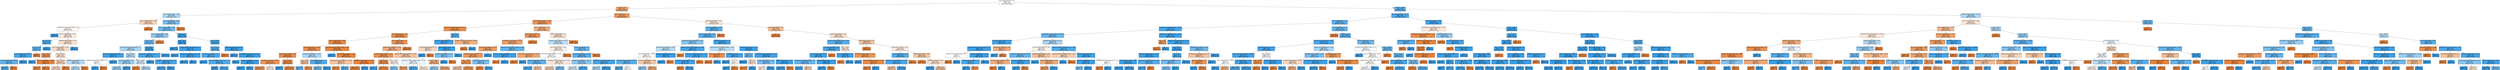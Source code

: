 digraph Tree {
node [shape=box, style="filled", color="black"] ;
0 [label="due_vs_submission_date <= 1.0\ngini = 0.5\nsamples = 96638\nvalue = [48319, 48319]", fillcolor="#e5813900"] ;
1 [label="weight <= 0.07\ngini = 0.339\nsamples = 52759\nvalue = [41346, 11413]", fillcolor="#e58139b9"] ;
0 -> 1 [labeldistance=2.5, labelangle=45, headlabel="True"] ;
2 [label="due_vs_submission_date <= -1.002\ngini = 0.468\nsamples = 3860\nvalue = [1438, 2422]", fillcolor="#399de568"] ;
1 -> 2 ;
3 [label="due_vs_submission_date <= -1.995\ngini = 0.476\nsamples = 1320\nvalue = [806, 514]", fillcolor="#e581395c"] ;
2 -> 3 ;
4 [label="homepage_clicks_by_interval_change <= -0.5\ngini = 0.5\nsamples = 1058\nvalue = [544, 514]", fillcolor="#e581390e"] ;
3 -> 4 ;
5 [label="gini = 0.0\nsamples = 58\nvalue = [0, 58]", fillcolor="#399de5ff"] ;
4 -> 5 ;
6 [label="due_vs_submission_date <= -90.5\ngini = 0.496\nsamples = 1000\nvalue = [544, 456]", fillcolor="#e5813929"] ;
4 -> 6 ;
7 [label="date <= 235.364\ngini = 0.204\nsamples = 52\nvalue = [6, 46]", fillcolor="#399de5de"] ;
6 -> 7 ;
8 [label="date <= 227.623\ngini = 0.291\nsamples = 34\nvalue = [6, 28]", fillcolor="#399de5c8"] ;
7 -> 8 ;
9 [label="due_vs_submission_date <= -288.44\ngini = 0.124\nsamples = 30\nvalue = [2, 28]", fillcolor="#399de5ed"] ;
8 -> 9 ;
10 [label="due_vs_submission_date <= -329.94\ngini = 0.26\nsamples = 13\nvalue = [2, 11]", fillcolor="#399de5d1"] ;
9 -> 10 ;
11 [label="gini = 0.153\nsamples = 12\nvalue = [1, 11]", fillcolor="#399de5e8"] ;
10 -> 11 ;
12 [label="gini = 0.0\nsamples = 1\nvalue = [1, 0]", fillcolor="#e58139ff"] ;
10 -> 12 ;
13 [label="gini = 0.0\nsamples = 17\nvalue = [0, 17]", fillcolor="#399de5ff"] ;
9 -> 13 ;
14 [label="gini = 0.0\nsamples = 4\nvalue = [4, 0]", fillcolor="#e58139ff"] ;
8 -> 14 ;
15 [label="gini = 0.0\nsamples = 18\nvalue = [0, 18]", fillcolor="#399de5ff"] ;
7 -> 15 ;
16 [label="homepage_clicks_by_interval <= 14.5\ngini = 0.491\nsamples = 948\nvalue = [538, 410]", fillcolor="#e581393d"] ;
6 -> 16 ;
17 [label="due_vs_submission_date <= -4.253\ngini = 0.487\nsamples = 929\nvalue = [538, 391]", fillcolor="#e5813946"] ;
16 -> 17 ;
18 [label="date <= 236.106\ngini = 0.209\nsamples = 59\nvalue = [52, 7]", fillcolor="#e58139dd"] ;
17 -> 18 ;
19 [label="gini = 0.0\nsamples = 6\nvalue = [0, 6]", fillcolor="#399de5ff"] ;
18 -> 19 ;
20 [label="due_vs_submission_date <= -56.885\ngini = 0.037\nsamples = 53\nvalue = [52, 1]", fillcolor="#e58139fa"] ;
18 -> 20 ;
21 [label="gini = 0.1\nsamples = 19\nvalue = [18, 1]", fillcolor="#e58139f1"] ;
20 -> 21 ;
22 [label="gini = 0.0\nsamples = 34\nvalue = [34, 0]", fillcolor="#e58139ff"] ;
20 -> 22 ;
23 [label="date <= 240.873\ngini = 0.493\nsamples = 870\nvalue = [486, 384]", fillcolor="#e5813936"] ;
17 -> 23 ;
24 [label="date <= 236.016\ngini = 0.477\nsamples = 679\nvalue = [413, 266]", fillcolor="#e581395b"] ;
23 -> 24 ;
25 [label="gini = 0.485\nsamples = 644\nvalue = [378, 266]", fillcolor="#e581394c"] ;
24 -> 25 ;
26 [label="gini = 0.0\nsamples = 35\nvalue = [35, 0]", fillcolor="#e58139ff"] ;
24 -> 26 ;
27 [label="oucontent_clicks_by_interval <= 13.0\ngini = 0.472\nsamples = 191\nvalue = [73, 118]", fillcolor="#399de561"] ;
23 -> 27 ;
28 [label="gini = 0.471\nsamples = 190\nvalue = [72, 118]", fillcolor="#399de563"] ;
27 -> 28 ;
29 [label="gini = 0.0\nsamples = 1\nvalue = [1, 0]", fillcolor="#e58139ff"] ;
27 -> 29 ;
30 [label="gini = 0.0\nsamples = 19\nvalue = [0, 19]", fillcolor="#399de5ff"] ;
16 -> 30 ;
31 [label="gini = 0.0\nsamples = 262\nvalue = [262, 0]", fillcolor="#e58139ff"] ;
3 -> 31 ;
32 [label="due_vs_submission_date <= 0.006\ngini = 0.374\nsamples = 2540\nvalue = [632, 1908]", fillcolor="#399de5ab"] ;
2 -> 32 ;
33 [label="due_vs_submission_date <= -0.005\ngini = 0.339\nsamples = 2435\nvalue = [527, 1908]", fillcolor="#399de5b9"] ;
32 -> 33 ;
34 [label="due_vs_submission_date <= -0.998\ngini = 0.422\nsamples = 1608\nvalue = [486, 1122]", fillcolor="#399de591"] ;
33 -> 34 ;
35 [label="date <= 231.5\ngini = 0.328\nsamples = 1415\nvalue = [293, 1122]", fillcolor="#399de5bc"] ;
34 -> 35 ;
36 [label="oucontent_clicks_by_interval_change <= -2.5\ngini = 0.46\nsamples = 758\nvalue = [272, 486]", fillcolor="#399de570"] ;
35 -> 36 ;
37 [label="glossary_clicks_by_interval_change <= -5.5\ngini = 0.045\nsamples = 43\nvalue = [1, 42]", fillcolor="#399de5f9"] ;
36 -> 37 ;
38 [label="homepage_clicks_by_interval_change <= -46.0\ngini = 0.5\nsamples = 2\nvalue = [1, 1]", fillcolor="#e5813900"] ;
37 -> 38 ;
39 [label="gini = 0.0\nsamples = 1\nvalue = [0, 1]", fillcolor="#399de5ff"] ;
38 -> 39 ;
40 [label="gini = 0.0\nsamples = 1\nvalue = [1, 0]", fillcolor="#e58139ff"] ;
38 -> 40 ;
41 [label="gini = 0.0\nsamples = 41\nvalue = [0, 41]", fillcolor="#399de5ff"] ;
37 -> 41 ;
42 [label="date <= 222.003\ngini = 0.471\nsamples = 715\nvalue = [271, 444]", fillcolor="#399de563"] ;
36 -> 42 ;
43 [label="quiz_clicks_by_interval <= 161.5\ngini = 0.436\nsamples = 361\nvalue = [116, 245]", fillcolor="#399de586"] ;
42 -> 43 ;
44 [label="gini = 0.443\nsamples = 351\nvalue = [116, 235]", fillcolor="#399de581"] ;
43 -> 44 ;
45 [label="gini = 0.0\nsamples = 10\nvalue = [0, 10]", fillcolor="#399de5ff"] ;
43 -> 45 ;
46 [label="date <= 226.869\ngini = 0.492\nsamples = 354\nvalue = [155, 199]", fillcolor="#399de538"] ;
42 -> 46 ;
47 [label="gini = 0.0\nsamples = 37\nvalue = [37, 0]", fillcolor="#e58139ff"] ;
46 -> 47 ;
48 [label="gini = 0.467\nsamples = 317\nvalue = [118, 199]", fillcolor="#399de568"] ;
46 -> 48 ;
49 [label="date <= 238.5\ngini = 0.062\nsamples = 657\nvalue = [21, 636]", fillcolor="#399de5f7"] ;
35 -> 49 ;
50 [label="homepage_clicks_by_interval_change <= -1.5\ngini = 0.128\nsamples = 305\nvalue = [21, 284]", fillcolor="#399de5ec"] ;
49 -> 50 ;
51 [label="gini = 0.0\nsamples = 25\nvalue = [0, 25]", fillcolor="#399de5ff"] ;
50 -> 51 ;
52 [label="homepage_clicks_by_interval_change <= 6.0\ngini = 0.139\nsamples = 280\nvalue = [21, 259]", fillcolor="#399de5ea"] ;
50 -> 52 ;
53 [label="gini = 0.143\nsamples = 270\nvalue = [21, 249]", fillcolor="#399de5e9"] ;
52 -> 53 ;
54 [label="gini = 0.0\nsamples = 10\nvalue = [0, 10]", fillcolor="#399de5ff"] ;
52 -> 54 ;
55 [label="gini = 0.0\nsamples = 352\nvalue = [0, 352]", fillcolor="#399de5ff"] ;
49 -> 55 ;
56 [label="gini = 0.0\nsamples = 193\nvalue = [193, 0]", fillcolor="#e58139ff"] ;
34 -> 56 ;
57 [label="date <= 231.5\ngini = 0.094\nsamples = 827\nvalue = [41, 786]", fillcolor="#399de5f2"] ;
33 -> 57 ;
58 [label="date <= 224.5\ngini = 0.006\nsamples = 325\nvalue = [1, 324]", fillcolor="#399de5fe"] ;
57 -> 58 ;
59 [label="gini = 0.0\nsamples = 176\nvalue = [0, 176]", fillcolor="#399de5ff"] ;
58 -> 59 ;
60 [label="homepage_clicks_by_interval_change <= -1.0\ngini = 0.013\nsamples = 149\nvalue = [1, 148]", fillcolor="#399de5fd"] ;
58 -> 60 ;
61 [label="gini = 0.0\nsamples = 11\nvalue = [0, 11]", fillcolor="#399de5ff"] ;
60 -> 61 ;
62 [label="subpage_clicks_by_interval_change <= 5.0\ngini = 0.014\nsamples = 138\nvalue = [1, 137]", fillcolor="#399de5fd"] ;
60 -> 62 ;
63 [label="gini = 0.015\nsamples = 135\nvalue = [1, 134]", fillcolor="#399de5fd"] ;
62 -> 63 ;
64 [label="gini = 0.0\nsamples = 3\nvalue = [0, 3]", fillcolor="#399de5ff"] ;
62 -> 64 ;
65 [label="date <= 240.685\ngini = 0.147\nsamples = 502\nvalue = [40, 462]", fillcolor="#399de5e9"] ;
57 -> 65 ;
66 [label="date <= 236.219\ngini = 0.239\nsamples = 281\nvalue = [39, 242]", fillcolor="#399de5d6"] ;
65 -> 66 ;
67 [label="url_clicks_by_interval_change <= -0.5\ngini = 0.175\nsamples = 268\nvalue = [26, 242]", fillcolor="#399de5e4"] ;
66 -> 67 ;
68 [label="gini = 0.0\nsamples = 26\nvalue = [0, 26]", fillcolor="#399de5ff"] ;
67 -> 68 ;
69 [label="oucontent_clicks_by_interval_change <= -3.5\ngini = 0.192\nsamples = 242\nvalue = [26, 216]", fillcolor="#399de5e0"] ;
67 -> 69 ;
70 [label="gini = 0.0\nsamples = 9\nvalue = [0, 9]", fillcolor="#399de5ff"] ;
69 -> 70 ;
71 [label="gini = 0.198\nsamples = 233\nvalue = [26, 207]", fillcolor="#399de5df"] ;
69 -> 71 ;
72 [label="gini = 0.0\nsamples = 13\nvalue = [13, 0]", fillcolor="#e58139ff"] ;
66 -> 72 ;
73 [label="url_clicks_by_interval_change <= -0.5\ngini = 0.009\nsamples = 221\nvalue = [1, 220]", fillcolor="#399de5fe"] ;
65 -> 73 ;
74 [label="gini = 0.0\nsamples = 23\nvalue = [0, 23]", fillcolor="#399de5ff"] ;
73 -> 74 ;
75 [label="subpage_clicks_by_interval_change <= -11.0\ngini = 0.01\nsamples = 198\nvalue = [1, 197]", fillcolor="#399de5fe"] ;
73 -> 75 ;
76 [label="gini = 0.0\nsamples = 5\nvalue = [0, 5]", fillcolor="#399de5ff"] ;
75 -> 76 ;
77 [label="oucontent_clicks_by_interval <= 57.0\ngini = 0.01\nsamples = 193\nvalue = [1, 192]", fillcolor="#399de5fe"] ;
75 -> 77 ;
78 [label="gini = 0.01\nsamples = 192\nvalue = [1, 191]", fillcolor="#399de5fe"] ;
77 -> 78 ;
79 [label="gini = 0.0\nsamples = 1\nvalue = [0, 1]", fillcolor="#399de5ff"] ;
77 -> 79 ;
80 [label="gini = 0.0\nsamples = 105\nvalue = [105, 0]", fillcolor="#e58139ff"] ;
32 -> 80 ;
81 [label="page_clicks_by_interval <= 1.0\ngini = 0.3\nsamples = 48899\nvalue = [39908, 8991]", fillcolor="#e58139c6"] ;
1 -> 81 ;
82 [label="forumng_clicks_by_interval <= 21.999\ngini = 0.239\nsamples = 41481\nvalue = [35738, 5743]", fillcolor="#e58139d6"] ;
81 -> 82 ;
83 [label="htmlactivity_clicks_by_interval_change <= 1.0\ngini = 0.168\nsamples = 29933\nvalue = [27168, 2765]", fillcolor="#e58139e5"] ;
82 -> 83 ;
84 [label="due_vs_submission_date <= -0.0\ngini = 0.164\nsamples = 29842\nvalue = [27156, 2686]", fillcolor="#e58139e6"] ;
83 -> 84 ;
85 [label="due_vs_submission_date <= -4.999\ngini = 0.116\nsamples = 19600\nvalue = [18388, 1212]", fillcolor="#e58139ee"] ;
84 -> 85 ;
86 [label="due_vs_submission_date <= -5.001\ngini = 0.164\nsamples = 10015\nvalue = [9115, 900]", fillcolor="#e58139e6"] ;
85 -> 86 ;
87 [label="forumng_clicks_by_interval <= 0.0\ngini = 0.149\nsamples = 9859\nvalue = [9059, 800]", fillcolor="#e58139e8"] ;
86 -> 87 ;
88 [label="homepage_clicks_by_interval <= 22.95\ngini = 0.246\nsamples = 2328\nvalue = [1994, 334]", fillcolor="#e58139d4"] ;
87 -> 88 ;
89 [label="gini = 0.217\nsamples = 2192\nvalue = [1921, 271]", fillcolor="#e58139db"] ;
88 -> 89 ;
90 [label="gini = 0.497\nsamples = 136\nvalue = [73, 63]", fillcolor="#e5813923"] ;
88 -> 90 ;
91 [label="date <= 19.066\ngini = 0.116\nsamples = 7531\nvalue = [7065, 466]", fillcolor="#e58139ee"] ;
87 -> 91 ;
92 [label="gini = 0.0\nsamples = 11\nvalue = [0, 11]", fillcolor="#399de5ff"] ;
91 -> 92 ;
93 [label="gini = 0.114\nsamples = 7520\nvalue = [7065, 455]", fillcolor="#e58139ef"] ;
91 -> 93 ;
94 [label="homepage_clicks_by_interval <= 9.975\ngini = 0.46\nsamples = 156\nvalue = [56, 100]", fillcolor="#399de570"] ;
86 -> 94 ;
95 [label="date <= 133.5\ngini = 0.444\nsamples = 69\nvalue = [46, 23]", fillcolor="#e581397f"] ;
94 -> 95 ;
96 [label="gini = 0.308\nsamples = 21\nvalue = [4, 17]", fillcolor="#399de5c3"] ;
95 -> 96 ;
97 [label="gini = 0.219\nsamples = 48\nvalue = [42, 6]", fillcolor="#e58139db"] ;
95 -> 97 ;
98 [label="forumng_clicks_by_interval <= 7.5\ngini = 0.203\nsamples = 87\nvalue = [10, 77]", fillcolor="#399de5de"] ;
94 -> 98 ;
99 [label="gini = 0.315\nsamples = 51\nvalue = [10, 41]", fillcolor="#399de5c1"] ;
98 -> 99 ;
100 [label="gini = 0.0\nsamples = 36\nvalue = [0, 36]", fillcolor="#399de5ff"] ;
98 -> 100 ;
101 [label="questionnaire_clicks_by_interval_change <= -9.68\ngini = 0.063\nsamples = 9585\nvalue = [9273, 312]", fillcolor="#e58139f6"] ;
85 -> 101 ;
102 [label="gini = 0.0\nsamples = 10\nvalue = [0, 10]", fillcolor="#399de5ff"] ;
101 -> 102 ;
103 [label="oucontent_clicks_by_interval <= 0.016\ngini = 0.061\nsamples = 9575\nvalue = [9273, 302]", fillcolor="#e58139f7"] ;
101 -> 103 ;
104 [label="subpage_clicks_by_interval_change <= -25.278\ngini = 0.453\nsamples = 52\nvalue = [34, 18]", fillcolor="#e5813978"] ;
103 -> 104 ;
105 [label="gini = 0.157\nsamples = 35\nvalue = [32, 3]", fillcolor="#e58139e7"] ;
104 -> 105 ;
106 [label="gini = 0.208\nsamples = 17\nvalue = [2, 15]", fillcolor="#399de5dd"] ;
104 -> 106 ;
107 [label="ouelluminate_clicks_by_interval <= 10.466\ngini = 0.058\nsamples = 9523\nvalue = [9239, 284]", fillcolor="#e58139f7"] ;
103 -> 107 ;
108 [label="gini = 0.057\nsamples = 9518\nvalue = [9239, 279]", fillcolor="#e58139f7"] ;
107 -> 108 ;
109 [label="gini = 0.0\nsamples = 5\nvalue = [0, 5]", fillcolor="#399de5ff"] ;
107 -> 109 ;
110 [label="due_vs_submission_date <= 0.0\ngini = 0.246\nsamples = 10242\nvalue = [8768, 1474]", fillcolor="#e58139d4"] ;
84 -> 110 ;
111 [label="subpage_clicks_by_interval <= 10.996\ngini = 0.385\nsamples = 5655\nvalue = [4181, 1474]", fillcolor="#e58139a5"] ;
110 -> 111 ;
112 [label="oucontent_clicks_by_interval <= 53.521\ngini = 0.202\nsamples = 2012\nvalue = [1782, 230]", fillcolor="#e58139de"] ;
111 -> 112 ;
113 [label="date <= 35.5\ngini = 0.158\nsamples = 1869\nvalue = [1707, 162]", fillcolor="#e58139e7"] ;
112 -> 113 ;
114 [label="gini = 0.1\nsamples = 19\nvalue = [1, 18]", fillcolor="#399de5f1"] ;
113 -> 114 ;
115 [label="gini = 0.144\nsamples = 1850\nvalue = [1706, 144]", fillcolor="#e58139e9"] ;
113 -> 115 ;
116 [label="date <= 167.547\ngini = 0.499\nsamples = 143\nvalue = [75, 68]", fillcolor="#e5813918"] ;
112 -> 116 ;
117 [label="gini = 0.397\nsamples = 77\nvalue = [21, 56]", fillcolor="#399de59f"] ;
116 -> 117 ;
118 [label="gini = 0.298\nsamples = 66\nvalue = [54, 12]", fillcolor="#e58139c6"] ;
116 -> 118 ;
119 [label="forumng_clicks_by_interval_change <= -11.987\ngini = 0.45\nsamples = 3643\nvalue = [2399, 1244]", fillcolor="#e581397b"] ;
111 -> 119 ;
120 [label="questionnaire_clicks_by_interval_change <= -2.86\ngini = 0.499\nsamples = 1124\nvalue = [532, 592]", fillcolor="#399de51a"] ;
119 -> 120 ;
121 [label="gini = 0.178\nsamples = 162\nvalue = [16, 146]", fillcolor="#399de5e3"] ;
120 -> 121 ;
122 [label="gini = 0.497\nsamples = 962\nvalue = [516, 446]", fillcolor="#e5813923"] ;
120 -> 122 ;
123 [label="date <= 47.058\ngini = 0.384\nsamples = 2519\nvalue = [1867, 652]", fillcolor="#e58139a6"] ;
119 -> 123 ;
124 [label="gini = 0.434\nsamples = 151\nvalue = [48, 103]", fillcolor="#399de588"] ;
123 -> 124 ;
125 [label="gini = 0.356\nsamples = 2368\nvalue = [1819, 549]", fillcolor="#e58139b2"] ;
123 -> 125 ;
126 [label="gini = 0.0\nsamples = 4587\nvalue = [4587, 0]", fillcolor="#e58139ff"] ;
110 -> 126 ;
127 [label="date <= 167.5\ngini = 0.229\nsamples = 91\nvalue = [12, 79]", fillcolor="#399de5d8"] ;
83 -> 127 ;
128 [label="quiz_clicks_by_interval_change <= -0.5\ngini = 0.095\nsamples = 80\nvalue = [4, 76]", fillcolor="#399de5f2"] ;
127 -> 128 ;
129 [label="url_clicks_by_interval_change <= 0.5\ngini = 0.48\nsamples = 5\nvalue = [3, 2]", fillcolor="#e5813955"] ;
128 -> 129 ;
130 [label="gini = 0.0\nsamples = 2\nvalue = [0, 2]", fillcolor="#399de5ff"] ;
129 -> 130 ;
131 [label="gini = 0.0\nsamples = 3\nvalue = [3, 0]", fillcolor="#e58139ff"] ;
129 -> 131 ;
132 [label="subpage_clicks_by_interval <= 4.0\ngini = 0.026\nsamples = 75\nvalue = [1, 74]", fillcolor="#399de5fc"] ;
128 -> 132 ;
133 [label="oucontent_clicks_by_interval <= 16.5\ngini = 0.375\nsamples = 4\nvalue = [1, 3]", fillcolor="#399de5aa"] ;
132 -> 133 ;
134 [label="gini = 0.0\nsamples = 3\nvalue = [0, 3]", fillcolor="#399de5ff"] ;
133 -> 134 ;
135 [label="gini = 0.0\nsamples = 1\nvalue = [1, 0]", fillcolor="#e58139ff"] ;
133 -> 135 ;
136 [label="gini = 0.0\nsamples = 71\nvalue = [0, 71]", fillcolor="#399de5ff"] ;
132 -> 136 ;
137 [label="oucontent_clicks_by_interval_change <= 84.364\ngini = 0.397\nsamples = 11\nvalue = [8, 3]", fillcolor="#e581399f"] ;
127 -> 137 ;
138 [label="gini = 0.0\nsamples = 8\nvalue = [8, 0]", fillcolor="#e58139ff"] ;
137 -> 138 ;
139 [label="gini = 0.0\nsamples = 3\nvalue = [0, 3]", fillcolor="#399de5ff"] ;
137 -> 139 ;
140 [label="due_vs_submission_date <= -0.0\ngini = 0.383\nsamples = 11548\nvalue = [8570, 2978]", fillcolor="#e58139a6"] ;
82 -> 140 ;
141 [label="page_clicks_by_interval <= 0.0\ngini = 0.241\nsamples = 6788\nvalue = [5838, 950]", fillcolor="#e58139d6"] ;
140 -> 141 ;
142 [label="questionnaire_clicks_by_interval <= 7.997\ngini = 0.302\nsamples = 5135\nvalue = [4185, 950]", fillcolor="#e58139c5"] ;
141 -> 142 ;
143 [label="forumng_clicks_by_interval <= 187.5\ngini = 0.287\nsamples = 5044\nvalue = [4169, 875]", fillcolor="#e58139c9"] ;
142 -> 143 ;
144 [label="ouelluminate_clicks_by_interval <= 5.95\ngini = 0.278\nsamples = 5002\nvalue = [4169, 833]", fillcolor="#e58139cc"] ;
143 -> 144 ;
145 [label="date <= 47.004\ngini = 0.267\nsamples = 4938\nvalue = [4153, 785]", fillcolor="#e58139cf"] ;
144 -> 145 ;
146 [label="gini = 0.453\nsamples = 482\nvalue = [315, 167]", fillcolor="#e5813978"] ;
145 -> 146 ;
147 [label="gini = 0.239\nsamples = 4456\nvalue = [3838, 618]", fillcolor="#e58139d6"] ;
145 -> 147 ;
148 [label="subpage_clicks_by_interval <= 9.5\ngini = 0.375\nsamples = 64\nvalue = [16, 48]", fillcolor="#399de5aa"] ;
144 -> 148 ;
149 [label="gini = 0.0\nsamples = 13\nvalue = [13, 0]", fillcolor="#e58139ff"] ;
148 -> 149 ;
150 [label="gini = 0.111\nsamples = 51\nvalue = [3, 48]", fillcolor="#399de5ef"] ;
148 -> 150 ;
151 [label="gini = 0.0\nsamples = 42\nvalue = [0, 42]", fillcolor="#399de5ff"] ;
143 -> 151 ;
152 [label="oucollaborate_clicks_by_interval_change <= 0.019\ngini = 0.29\nsamples = 91\nvalue = [16, 75]", fillcolor="#399de5c9"] ;
142 -> 152 ;
153 [label="oucontent_clicks_by_interval_change <= -787.24\ngini = 0.053\nsamples = 73\nvalue = [2, 71]", fillcolor="#399de5f8"] ;
152 -> 153 ;
154 [label="gini = 0.0\nsamples = 2\nvalue = [2, 0]", fillcolor="#e58139ff"] ;
153 -> 154 ;
155 [label="gini = 0.0\nsamples = 71\nvalue = [0, 71]", fillcolor="#399de5ff"] ;
153 -> 155 ;
156 [label="subpage_clicks_by_interval_change <= -36.433\ngini = 0.346\nsamples = 18\nvalue = [14, 4]", fillcolor="#e58139b6"] ;
152 -> 156 ;
157 [label="gini = 0.0\nsamples = 14\nvalue = [14, 0]", fillcolor="#e58139ff"] ;
156 -> 157 ;
158 [label="gini = 0.0\nsamples = 4\nvalue = [0, 4]", fillcolor="#399de5ff"] ;
156 -> 158 ;
159 [label="gini = 0.0\nsamples = 1653\nvalue = [1653, 0]", fillcolor="#e58139ff"] ;
141 -> 159 ;
160 [label="due_vs_submission_date <= 0.0\ngini = 0.489\nsamples = 4760\nvalue = [2732, 2028]", fillcolor="#e5813942"] ;
140 -> 160 ;
161 [label="homepage_clicks_by_interval <= 52.955\ngini = 0.481\nsamples = 3398\nvalue = [1370, 2028]", fillcolor="#399de553"] ;
160 -> 161 ;
162 [label="page_clicks_by_interval <= 0.006\ngini = 0.498\nsamples = 2075\nvalue = [1108, 967]", fillcolor="#e5813920"] ;
161 -> 162 ;
163 [label="quiz_clicks_by_interval_change <= -27.912\ngini = 0.5\nsamples = 1921\nvalue = [954, 967]", fillcolor="#399de503"] ;
162 -> 163 ;
164 [label="resource_clicks_by_interval <= 11.199\ngini = 0.27\nsamples = 280\nvalue = [45, 235]", fillcolor="#399de5ce"] ;
163 -> 164 ;
165 [label="gini = 0.181\nsamples = 249\nvalue = [25, 224]", fillcolor="#399de5e3"] ;
164 -> 165 ;
166 [label="gini = 0.458\nsamples = 31\nvalue = [20, 11]", fillcolor="#e5813973"] ;
164 -> 166 ;
167 [label="homepage_clicks_by_interval_change <= 13.933\ngini = 0.494\nsamples = 1641\nvalue = [909, 732]", fillcolor="#e5813932"] ;
163 -> 167 ;
168 [label="gini = 0.47\nsamples = 1363\nvalue = [848, 515]", fillcolor="#e5813964"] ;
167 -> 168 ;
169 [label="gini = 0.343\nsamples = 278\nvalue = [61, 217]", fillcolor="#399de5b7"] ;
167 -> 169 ;
170 [label="gini = 0.0\nsamples = 154\nvalue = [154, 0]", fillcolor="#e58139ff"] ;
162 -> 170 ;
171 [label="page_clicks_by_interval <= 0.0\ngini = 0.318\nsamples = 1323\nvalue = [262, 1061]", fillcolor="#399de5c0"] ;
161 -> 171 ;
172 [label="forumng_clicks_by_interval <= 53.684\ngini = 0.249\nsamples = 1242\nvalue = [181, 1061]", fillcolor="#399de5d3"] ;
171 -> 172 ;
173 [label="oucontent_clicks_by_interval <= 218.571\ngini = 0.408\nsamples = 462\nvalue = [132, 330]", fillcolor="#399de599"] ;
172 -> 173 ;
174 [label="gini = 0.489\nsamples = 264\nvalue = [112, 152]", fillcolor="#399de543"] ;
173 -> 174 ;
175 [label="gini = 0.182\nsamples = 198\nvalue = [20, 178]", fillcolor="#399de5e2"] ;
173 -> 175 ;
176 [label="dualpane_clicks_by_interval_change <= -0.006\ngini = 0.118\nsamples = 780\nvalue = [49, 731]", fillcolor="#399de5ee"] ;
172 -> 176 ;
177 [label="gini = 0.459\nsamples = 73\nvalue = [26, 47]", fillcolor="#399de572"] ;
176 -> 177 ;
178 [label="gini = 0.063\nsamples = 707\nvalue = [23, 684]", fillcolor="#399de5f6"] ;
176 -> 178 ;
179 [label="gini = 0.0\nsamples = 81\nvalue = [81, 0]", fillcolor="#e58139ff"] ;
171 -> 179 ;
180 [label="gini = 0.0\nsamples = 1362\nvalue = [1362, 0]", fillcolor="#e58139ff"] ;
160 -> 180 ;
181 [label="page_clicks_by_interval <= 1.001\ngini = 0.492\nsamples = 7418\nvalue = [4170, 3248]", fillcolor="#e5813938"] ;
81 -> 181 ;
182 [label="due_vs_submission_date <= 0.005\ngini = 0.253\nsamples = 1597\nvalue = [237, 1360]", fillcolor="#399de5d3"] ;
181 -> 182 ;
183 [label="due_vs_submission_date <= -0.029\ngini = 0.23\nsamples = 1568\nvalue = [208, 1360]", fillcolor="#399de5d8"] ;
182 -> 183 ;
184 [label="forumng_clicks_by_interval_change <= 6.885\ngini = 0.408\nsamples = 553\nvalue = [158, 395]", fillcolor="#399de599"] ;
183 -> 184 ;
185 [label="oucontent_clicks_by_interval <= 255.47\ngini = 0.476\nsamples = 375\nvalue = [146, 229]", fillcolor="#399de55c"] ;
184 -> 185 ;
186 [label="quiz_clicks_by_interval <= 0.029\ngini = 0.5\nsamples = 283\nvalue = [145, 138]", fillcolor="#e581390c"] ;
185 -> 186 ;
187 [label="forumng_clicks_by_interval_change <= 1.5\ngini = 0.256\nsamples = 73\nvalue = [11, 62]", fillcolor="#399de5d2"] ;
186 -> 187 ;
188 [label="gini = 0.192\nsamples = 65\nvalue = [7, 58]", fillcolor="#399de5e0"] ;
187 -> 188 ;
189 [label="gini = 0.5\nsamples = 8\nvalue = [4, 4]", fillcolor="#e5813900"] ;
187 -> 189 ;
190 [label="resource_clicks_by_interval <= 3.032\ngini = 0.462\nsamples = 210\nvalue = [134, 76]", fillcolor="#e581396e"] ;
186 -> 190 ;
191 [label="gini = 0.414\nsamples = 58\nvalue = [17, 41]", fillcolor="#399de595"] ;
190 -> 191 ;
192 [label="gini = 0.354\nsamples = 152\nvalue = [117, 35]", fillcolor="#e58139b3"] ;
190 -> 192 ;
193 [label="oucollaborate_clicks_by_interval <= 14.5\ngini = 0.022\nsamples = 92\nvalue = [1, 91]", fillcolor="#399de5fc"] ;
185 -> 193 ;
194 [label="gini = 0.0\nsamples = 91\nvalue = [0, 91]", fillcolor="#399de5ff"] ;
193 -> 194 ;
195 [label="gini = 0.0\nsamples = 1\nvalue = [1, 0]", fillcolor="#e58139ff"] ;
193 -> 195 ;
196 [label="oucontent_clicks_by_interval_change <= -283.896\ngini = 0.126\nsamples = 178\nvalue = [12, 166]", fillcolor="#399de5ed"] ;
184 -> 196 ;
197 [label="gini = 0.0\nsamples = 4\nvalue = [4, 0]", fillcolor="#e58139ff"] ;
196 -> 197 ;
198 [label="homepage_clicks_by_interval_change <= 205.5\ngini = 0.088\nsamples = 174\nvalue = [8, 166]", fillcolor="#399de5f3"] ;
196 -> 198 ;
199 [label="quiz_clicks_by_interval_change <= -435.5\ngini = 0.078\nsamples = 173\nvalue = [7, 166]", fillcolor="#399de5f4"] ;
198 -> 199 ;
200 [label="gini = 0.0\nsamples = 1\nvalue = [1, 0]", fillcolor="#e58139ff"] ;
199 -> 200 ;
201 [label="gini = 0.067\nsamples = 172\nvalue = [6, 166]", fillcolor="#399de5f6"] ;
199 -> 201 ;
202 [label="gini = 0.0\nsamples = 1\nvalue = [1, 0]", fillcolor="#e58139ff"] ;
198 -> 202 ;
203 [label="subpage_clicks_by_interval <= 8.5\ngini = 0.094\nsamples = 1015\nvalue = [50, 965]", fillcolor="#399de5f2"] ;
183 -> 203 ;
204 [label="questionnaire_clicks_by_interval_change <= -0.004\ngini = 0.477\nsamples = 28\nvalue = [11, 17]", fillcolor="#399de55a"] ;
203 -> 204 ;
205 [label="ouwiki_clicks_by_interval <= 3.0\ngini = 0.165\nsamples = 11\nvalue = [10, 1]", fillcolor="#e58139e6"] ;
204 -> 205 ;
206 [label="gini = 0.0\nsamples = 10\nvalue = [10, 0]", fillcolor="#e58139ff"] ;
205 -> 206 ;
207 [label="gini = 0.0\nsamples = 1\nvalue = [0, 1]", fillcolor="#399de5ff"] ;
205 -> 207 ;
208 [label="subpage_clicks_by_interval <= 7.5\ngini = 0.111\nsamples = 17\nvalue = [1, 16]", fillcolor="#399de5ef"] ;
204 -> 208 ;
209 [label="gini = 0.0\nsamples = 15\nvalue = [0, 15]", fillcolor="#399de5ff"] ;
208 -> 209 ;
210 [label="date <= 53.0\ngini = 0.5\nsamples = 2\nvalue = [1, 1]", fillcolor="#e5813900"] ;
208 -> 210 ;
211 [label="gini = 0.0\nsamples = 1\nvalue = [0, 1]", fillcolor="#399de5ff"] ;
210 -> 211 ;
212 [label="gini = 0.0\nsamples = 1\nvalue = [1, 0]", fillcolor="#e58139ff"] ;
210 -> 212 ;
213 [label="oucontent_clicks_by_interval <= 21.5\ngini = 0.076\nsamples = 987\nvalue = [39, 948]", fillcolor="#399de5f5"] ;
203 -> 213 ;
214 [label="weight <= 18.75\ngini = 0.324\nsamples = 59\nvalue = [12, 47]", fillcolor="#399de5be"] ;
213 -> 214 ;
215 [label="gini = 0.0\nsamples = 38\nvalue = [0, 38]", fillcolor="#399de5ff"] ;
214 -> 215 ;
216 [label="date <= 90.5\ngini = 0.49\nsamples = 21\nvalue = [12, 9]", fillcolor="#e5813940"] ;
214 -> 216 ;
217 [label="gini = 0.142\nsamples = 13\nvalue = [12, 1]", fillcolor="#e58139ea"] ;
216 -> 217 ;
218 [label="gini = 0.0\nsamples = 8\nvalue = [0, 8]", fillcolor="#399de5ff"] ;
216 -> 218 ;
219 [label="oucontent_clicks_by_interval_change <= -171.5\ngini = 0.056\nsamples = 928\nvalue = [27, 901]", fillcolor="#399de5f7"] ;
213 -> 219 ;
220 [label="forumng_clicks_by_interval <= 16.5\ngini = 0.361\nsamples = 38\nvalue = [9, 29]", fillcolor="#399de5b0"] ;
219 -> 220 ;
221 [label="gini = 0.498\nsamples = 17\nvalue = [9, 8]", fillcolor="#e581391c"] ;
220 -> 221 ;
222 [label="gini = 0.0\nsamples = 21\nvalue = [0, 21]", fillcolor="#399de5ff"] ;
220 -> 222 ;
223 [label="ouwiki_clicks_by_interval <= 128.0\ngini = 0.04\nsamples = 890\nvalue = [18, 872]", fillcolor="#399de5fa"] ;
219 -> 223 ;
224 [label="gini = 0.038\nsamples = 889\nvalue = [17, 872]", fillcolor="#399de5fa"] ;
223 -> 224 ;
225 [label="gini = 0.0\nsamples = 1\nvalue = [1, 0]", fillcolor="#e58139ff"] ;
223 -> 225 ;
226 [label="gini = 0.0\nsamples = 29\nvalue = [29, 0]", fillcolor="#e58139ff"] ;
182 -> 226 ;
227 [label="page_clicks_by_interval <= 2.0\ngini = 0.438\nsamples = 5821\nvalue = [3933, 1888]", fillcolor="#e5813985"] ;
181 -> 227 ;
228 [label="gini = 0.0\nsamples = 1398\nvalue = [1398, 0]", fillcolor="#e58139ff"] ;
227 -> 228 ;
229 [label="page_clicks_by_interval <= 2.001\ngini = 0.489\nsamples = 4423\nvalue = [2535, 1888]", fillcolor="#e5813941"] ;
227 -> 229 ;
230 [label="dualpane_clicks_by_interval_change <= 0.004\ngini = 0.23\nsamples = 664\nvalue = [88, 576]", fillcolor="#399de5d8"] ;
229 -> 230 ;
231 [label="due_vs_submission_date <= 0.015\ngini = 0.116\nsamples = 568\nvalue = [35, 533]", fillcolor="#399de5ee"] ;
230 -> 231 ;
232 [label="due_vs_submission_date <= -3.001\ngini = 0.089\nsamples = 559\nvalue = [26, 533]", fillcolor="#399de5f3"] ;
231 -> 232 ;
233 [label="forumng_clicks_by_interval_change <= 66.5\ngini = 0.287\nsamples = 121\nvalue = [21, 100]", fillcolor="#399de5c9"] ;
232 -> 233 ;
234 [label="gini = 0.147\nsamples = 100\nvalue = [8, 92]", fillcolor="#399de5e9"] ;
233 -> 234 ;
235 [label="gini = 0.472\nsamples = 21\nvalue = [13, 8]", fillcolor="#e5813962"] ;
233 -> 235 ;
236 [label="oucontent_clicks_by_interval <= 1426.5\ngini = 0.023\nsamples = 438\nvalue = [5, 433]", fillcolor="#399de5fc"] ;
232 -> 236 ;
237 [label="gini = 0.018\nsamples = 437\nvalue = [4, 433]", fillcolor="#399de5fd"] ;
236 -> 237 ;
238 [label="gini = 0.0\nsamples = 1\nvalue = [1, 0]", fillcolor="#e58139ff"] ;
236 -> 238 ;
239 [label="gini = 0.0\nsamples = 9\nvalue = [9, 0]", fillcolor="#e58139ff"] ;
231 -> 239 ;
240 [label="date <= 97.882\ngini = 0.495\nsamples = 96\nvalue = [53, 43]", fillcolor="#e5813930"] ;
230 -> 240 ;
241 [label="due_vs_submission_date <= -12.5\ngini = 0.054\nsamples = 36\nvalue = [1, 35]", fillcolor="#399de5f8"] ;
240 -> 241 ;
242 [label="gini = 0.0\nsamples = 1\nvalue = [1, 0]", fillcolor="#e58139ff"] ;
241 -> 242 ;
243 [label="gini = 0.0\nsamples = 35\nvalue = [0, 35]", fillcolor="#399de5ff"] ;
241 -> 243 ;
244 [label="quiz_clicks_by_interval_change <= -16.173\ngini = 0.231\nsamples = 60\nvalue = [52, 8]", fillcolor="#e58139d8"] ;
240 -> 244 ;
245 [label="gini = 0.0\nsamples = 4\nvalue = [0, 4]", fillcolor="#399de5ff"] ;
244 -> 245 ;
246 [label="ouwiki_clicks_by_interval_change <= 12.993\ngini = 0.133\nsamples = 56\nvalue = [52, 4]", fillcolor="#e58139eb"] ;
244 -> 246 ;
247 [label="gini = 0.071\nsamples = 54\nvalue = [52, 2]", fillcolor="#e58139f5"] ;
246 -> 247 ;
248 [label="gini = 0.0\nsamples = 2\nvalue = [0, 2]", fillcolor="#399de5ff"] ;
246 -> 248 ;
249 [label="page_clicks_by_interval <= 3.0\ngini = 0.454\nsamples = 3759\nvalue = [2447, 1312]", fillcolor="#e5813976"] ;
229 -> 249 ;
250 [label="gini = 0.0\nsamples = 892\nvalue = [892, 0]", fillcolor="#e58139ff"] ;
249 -> 250 ;
251 [label="page_clicks_by_interval <= 3.001\ngini = 0.496\nsamples = 2867\nvalue = [1555, 1312]", fillcolor="#e5813928"] ;
249 -> 251 ;
252 [label="due_vs_submission_date <= 0.023\ngini = 0.21\nsamples = 562\nvalue = [67, 495]", fillcolor="#399de5dc"] ;
251 -> 252 ;
253 [label="glossary_clicks_by_interval_change <= -0.079\ngini = 0.153\nsamples = 540\nvalue = [45, 495]", fillcolor="#399de5e8"] ;
252 -> 253 ;
254 [label="gini = 0.437\nsamples = 31\nvalue = [21, 10]", fillcolor="#e5813986"] ;
253 -> 254 ;
255 [label="gini = 0.09\nsamples = 509\nvalue = [24, 485]", fillcolor="#399de5f2"] ;
253 -> 255 ;
256 [label="gini = 0.0\nsamples = 22\nvalue = [22, 0]", fillcolor="#e58139ff"] ;
252 -> 256 ;
257 [label="page_clicks_by_interval <= 3.999\ngini = 0.458\nsamples = 2305\nvalue = [1488, 817]", fillcolor="#e5813973"] ;
251 -> 257 ;
258 [label="gini = 0.0\nsamples = 387\nvalue = [387, 0]", fillcolor="#e58139ff"] ;
257 -> 258 ;
259 [label="page_clicks_by_interval <= 4.003\ngini = 0.489\nsamples = 1918\nvalue = [1101, 817]", fillcolor="#e5813942"] ;
257 -> 259 ;
260 [label="gini = 0.035\nsamples = 277\nvalue = [5, 272]", fillcolor="#399de5fa"] ;
259 -> 260 ;
261 [label="gini = 0.444\nsamples = 1641\nvalue = [1096, 545]", fillcolor="#e5813980"] ;
259 -> 261 ;
262 [label="weight <= 12.528\ngini = 0.267\nsamples = 43879\nvalue = [6973, 36906]", fillcolor="#399de5cf"] ;
0 -> 262 [labeldistance=2.5, labelangle=-45, headlabel="False"] ;
263 [label="due_vs_submission_date <= 32.921\ngini = 0.187\nsamples = 34875\nvalue = [3647, 31228]", fillcolor="#399de5e1"] ;
262 -> 263 ;
264 [label="due_vs_submission_date <= 1.0\ngini = 0.256\nsamples = 18334\nvalue = [2766, 15568]", fillcolor="#399de5d2"] ;
263 -> 264 ;
265 [label="oucontent_clicks_by_interval_change <= -4.099\ngini = 0.118\nsamples = 4528\nvalue = [286, 4242]", fillcolor="#399de5ee"] ;
264 -> 265 ;
266 [label="subpage_clicks_by_interval_change <= -20.969\ngini = 0.314\nsamples = 641\nvalue = [125, 516]", fillcolor="#399de5c1"] ;
265 -> 266 ;
267 [label="url_clicks_by_interval_change <= 3.307\ngini = 0.091\nsamples = 336\nvalue = [16, 320]", fillcolor="#399de5f2"] ;
266 -> 267 ;
268 [label="ouelluminate_clicks_by_interval_change <= -11.0\ngini = 0.059\nsamples = 328\nvalue = [10, 318]", fillcolor="#399de5f7"] ;
267 -> 268 ;
269 [label="forumng_clicks_by_interval_change <= -31.5\ngini = 0.5\nsamples = 4\nvalue = [2, 2]", fillcolor="#e5813900"] ;
268 -> 269 ;
270 [label="gini = 0.0\nsamples = 2\nvalue = [2, 0]", fillcolor="#e58139ff"] ;
269 -> 270 ;
271 [label="gini = 0.0\nsamples = 2\nvalue = [0, 2]", fillcolor="#399de5ff"] ;
269 -> 271 ;
272 [label="homepage_clicks_by_interval <= 8.783\ngini = 0.048\nsamples = 324\nvalue = [8, 316]", fillcolor="#399de5f9"] ;
268 -> 272 ;
273 [label="oucontent_clicks_by_interval <= 22.0\ngini = 0.176\nsamples = 82\nvalue = [8, 74]", fillcolor="#399de5e3"] ;
272 -> 273 ;
274 [label="gini = 0.027\nsamples = 74\nvalue = [1, 73]", fillcolor="#399de5fc"] ;
273 -> 274 ;
275 [label="gini = 0.219\nsamples = 8\nvalue = [7, 1]", fillcolor="#e58139db"] ;
273 -> 275 ;
276 [label="gini = 0.0\nsamples = 242\nvalue = [0, 242]", fillcolor="#399de5ff"] ;
272 -> 276 ;
277 [label="forumng_clicks_by_interval <= 68.5\ngini = 0.375\nsamples = 8\nvalue = [6, 2]", fillcolor="#e58139aa"] ;
267 -> 277 ;
278 [label="gini = 0.0\nsamples = 2\nvalue = [0, 2]", fillcolor="#399de5ff"] ;
277 -> 278 ;
279 [label="gini = 0.0\nsamples = 6\nvalue = [6, 0]", fillcolor="#e58139ff"] ;
277 -> 279 ;
280 [label="homepage_clicks_by_interval <= 29.737\ngini = 0.459\nsamples = 305\nvalue = [109, 196]", fillcolor="#399de571"] ;
266 -> 280 ;
281 [label="resource_clicks_by_interval <= 0.052\ngini = 0.499\nsamples = 183\nvalue = [96, 87]", fillcolor="#e5813918"] ;
280 -> 281 ;
282 [label="subpage_clicks_by_interval_change <= -18.5\ngini = 0.307\nsamples = 58\nvalue = [11, 47]", fillcolor="#399de5c3"] ;
281 -> 282 ;
283 [label="url_clicks_by_interval_change <= -1.047\ngini = 0.375\nsamples = 12\nvalue = [9, 3]", fillcolor="#e58139aa"] ;
282 -> 283 ;
284 [label="gini = 0.0\nsamples = 9\nvalue = [9, 0]", fillcolor="#e58139ff"] ;
283 -> 284 ;
285 [label="gini = 0.0\nsamples = 3\nvalue = [0, 3]", fillcolor="#399de5ff"] ;
283 -> 285 ;
286 [label="page_clicks_by_interval_change <= 0.5\ngini = 0.083\nsamples = 46\nvalue = [2, 44]", fillcolor="#399de5f3"] ;
282 -> 286 ;
287 [label="gini = 0.043\nsamples = 45\nvalue = [1, 44]", fillcolor="#399de5f9"] ;
286 -> 287 ;
288 [label="gini = 0.0\nsamples = 1\nvalue = [1, 0]", fillcolor="#e58139ff"] ;
286 -> 288 ;
289 [label="homepage_clicks_by_interval <= 14.5\ngini = 0.435\nsamples = 125\nvalue = [85, 40]", fillcolor="#e5813987"] ;
281 -> 289 ;
290 [label="gini = 0.0\nsamples = 13\nvalue = [0, 13]", fillcolor="#399de5ff"] ;
289 -> 290 ;
291 [label="forumng_clicks_by_interval <= 32.96\ngini = 0.366\nsamples = 112\nvalue = [85, 27]", fillcolor="#e58139ae"] ;
289 -> 291 ;
292 [label="gini = 0.278\nsamples = 102\nvalue = [85, 17]", fillcolor="#e58139cc"] ;
291 -> 292 ;
293 [label="gini = 0.0\nsamples = 10\nvalue = [0, 10]", fillcolor="#399de5ff"] ;
291 -> 293 ;
294 [label="ouelluminate_clicks_by_interval_change <= -0.046\ngini = 0.19\nsamples = 122\nvalue = [13, 109]", fillcolor="#399de5e1"] ;
280 -> 294 ;
295 [label="ouelluminate_clicks_by_interval_change <= -3.039\ngini = 0.469\nsamples = 16\nvalue = [10, 6]", fillcolor="#e5813966"] ;
294 -> 295 ;
296 [label="gini = 0.0\nsamples = 6\nvalue = [0, 6]", fillcolor="#399de5ff"] ;
295 -> 296 ;
297 [label="gini = 0.0\nsamples = 10\nvalue = [10, 0]", fillcolor="#e58139ff"] ;
295 -> 297 ;
298 [label="url_clicks_by_interval_change <= 3.5\ngini = 0.055\nsamples = 106\nvalue = [3, 103]", fillcolor="#399de5f8"] ;
294 -> 298 ;
299 [label="oucontent_clicks_by_interval <= 13.5\ngini = 0.038\nsamples = 104\nvalue = [2, 102]", fillcolor="#399de5fa"] ;
298 -> 299 ;
300 [label="gini = 0.375\nsamples = 8\nvalue = [2, 6]", fillcolor="#399de5aa"] ;
299 -> 300 ;
301 [label="gini = 0.0\nsamples = 96\nvalue = [0, 96]", fillcolor="#399de5ff"] ;
299 -> 301 ;
302 [label="homepage_clicks_by_interval_change <= 22.5\ngini = 0.5\nsamples = 2\nvalue = [1, 1]", fillcolor="#e5813900"] ;
298 -> 302 ;
303 [label="gini = 0.0\nsamples = 1\nvalue = [1, 0]", fillcolor="#e58139ff"] ;
302 -> 303 ;
304 [label="gini = 0.0\nsamples = 1\nvalue = [0, 1]", fillcolor="#399de5ff"] ;
302 -> 304 ;
305 [label="subpage_clicks_by_interval_change <= -99.704\ngini = 0.079\nsamples = 3887\nvalue = [161, 3726]", fillcolor="#399de5f4"] ;
265 -> 305 ;
306 [label="date <= 49.5\ngini = 0.278\nsamples = 12\nvalue = [10, 2]", fillcolor="#e58139cc"] ;
305 -> 306 ;
307 [label="gini = 0.0\nsamples = 10\nvalue = [10, 0]", fillcolor="#e58139ff"] ;
306 -> 307 ;
308 [label="gini = 0.0\nsamples = 2\nvalue = [0, 2]", fillcolor="#399de5ff"] ;
306 -> 308 ;
309 [label="subpage_clicks_by_interval_change <= 106.5\ngini = 0.075\nsamples = 3875\nvalue = [151, 3724]", fillcolor="#399de5f5"] ;
305 -> 309 ;
310 [label="date <= 231.5\ngini = 0.062\nsamples = 3727\nvalue = [120, 3607]", fillcolor="#399de5f7"] ;
309 -> 310 ;
311 [label="ouelluminate_clicks_by_interval <= 7.051\ngini = 0.041\nsamples = 3227\nvalue = [67, 3160]", fillcolor="#399de5fa"] ;
310 -> 311 ;
312 [label="forumng_clicks_by_interval <= 18.5\ngini = 0.034\nsamples = 3125\nvalue = [54, 3071]", fillcolor="#399de5fb"] ;
311 -> 312 ;
313 [label="gini = 0.09\nsamples = 720\nvalue = [34, 686]", fillcolor="#399de5f2"] ;
312 -> 313 ;
314 [label="gini = 0.016\nsamples = 2405\nvalue = [20, 2385]", fillcolor="#399de5fd"] ;
312 -> 314 ;
315 [label="glossary_clicks_by_interval_change <= 0.161\ngini = 0.222\nsamples = 102\nvalue = [13, 89]", fillcolor="#399de5da"] ;
311 -> 315 ;
316 [label="gini = 0.135\nsamples = 96\nvalue = [7, 89]", fillcolor="#399de5eb"] ;
315 -> 316 ;
317 [label="gini = 0.0\nsamples = 6\nvalue = [6, 0]", fillcolor="#e58139ff"] ;
315 -> 317 ;
318 [label="date <= 238.5\ngini = 0.19\nsamples = 500\nvalue = [53, 447]", fillcolor="#399de5e1"] ;
310 -> 318 ;
319 [label="quiz_clicks_by_interval_change <= 237.0\ngini = 0.362\nsamples = 223\nvalue = [53, 170]", fillcolor="#399de5b0"] ;
318 -> 319 ;
320 [label="gini = 0.37\nsamples = 216\nvalue = [53, 163]", fillcolor="#399de5ac"] ;
319 -> 320 ;
321 [label="gini = 0.0\nsamples = 7\nvalue = [0, 7]", fillcolor="#399de5ff"] ;
319 -> 321 ;
322 [label="gini = 0.0\nsamples = 277\nvalue = [0, 277]", fillcolor="#399de5ff"] ;
318 -> 322 ;
323 [label="homepage_clicks_by_interval <= 90.0\ngini = 0.331\nsamples = 148\nvalue = [31, 117]", fillcolor="#399de5bb"] ;
309 -> 323 ;
324 [label="forumng_clicks_by_interval_change <= 77.0\ngini = 0.449\nsamples = 47\nvalue = [31, 16]", fillcolor="#e581397b"] ;
323 -> 324 ;
325 [label="page_clicks_by_interval <= 4.5\ngini = 0.239\nsamples = 36\nvalue = [31, 5]", fillcolor="#e58139d6"] ;
324 -> 325 ;
326 [label="gini = 0.0\nsamples = 4\nvalue = [0, 4]", fillcolor="#399de5ff"] ;
325 -> 326 ;
327 [label="gini = 0.061\nsamples = 32\nvalue = [31, 1]", fillcolor="#e58139f7"] ;
325 -> 327 ;
328 [label="gini = 0.0\nsamples = 11\nvalue = [0, 11]", fillcolor="#399de5ff"] ;
324 -> 328 ;
329 [label="gini = 0.0\nsamples = 101\nvalue = [0, 101]", fillcolor="#399de5ff"] ;
323 -> 329 ;
330 [label="due_vs_submission_date <= 2.0\ngini = 0.295\nsamples = 13806\nvalue = [2480, 11326]", fillcolor="#399de5c7"] ;
264 -> 330 ;
331 [label="gini = 0.0\nsamples = 664\nvalue = [664, 0]", fillcolor="#e58139ff"] ;
330 -> 331 ;
332 [label="date <= 227.343\ngini = 0.238\nsamples = 13142\nvalue = [1816, 11326]", fillcolor="#399de5d6"] ;
330 -> 332 ;
333 [label="page_clicks_by_interval_change <= 4.025\ngini = 0.151\nsamples = 7283\nvalue = [597, 6686]", fillcolor="#399de5e8"] ;
332 -> 333 ;
334 [label="quiz_clicks_by_interval <= 679.213\ngini = 0.123\nsamples = 6877\nvalue = [451, 6426]", fillcolor="#399de5ed"] ;
333 -> 334 ;
335 [label="glossary_clicks_by_interval_change <= -0.064\ngini = 0.109\nsamples = 6750\nvalue = [390, 6360]", fillcolor="#399de5ef"] ;
334 -> 335 ;
336 [label="due_vs_submission_date <= 3.054\ngini = 0.5\nsamples = 70\nvalue = [35, 35]", fillcolor="#e5813900"] ;
335 -> 336 ;
337 [label="gini = 0.0\nsamples = 22\nvalue = [0, 22]", fillcolor="#399de5ff"] ;
336 -> 337 ;
338 [label="gini = 0.395\nsamples = 48\nvalue = [35, 13]", fillcolor="#e58139a0"] ;
336 -> 338 ;
339 [label="due_vs_submission_date <= 2.994\ngini = 0.101\nsamples = 6680\nvalue = [355, 6325]", fillcolor="#399de5f1"] ;
335 -> 339 ;
340 [label="gini = 0.185\nsamples = 1564\nvalue = [161, 1403]", fillcolor="#399de5e2"] ;
339 -> 340 ;
341 [label="gini = 0.073\nsamples = 5116\nvalue = [194, 4922]", fillcolor="#399de5f5"] ;
339 -> 341 ;
342 [label="date <= 221.439\ngini = 0.499\nsamples = 127\nvalue = [61, 66]", fillcolor="#399de513"] ;
334 -> 342 ;
343 [label="weight <= 12.491\ngini = 0.227\nsamples = 69\nvalue = [60, 9]", fillcolor="#e58139d9"] ;
342 -> 343 ;
344 [label="gini = 0.0\nsamples = 60\nvalue = [60, 0]", fillcolor="#e58139ff"] ;
343 -> 344 ;
345 [label="gini = 0.0\nsamples = 9\nvalue = [0, 9]", fillcolor="#399de5ff"] ;
343 -> 345 ;
346 [label="homepage_clicks_by_interval <= 17.0\ngini = 0.034\nsamples = 58\nvalue = [1, 57]", fillcolor="#399de5fb"] ;
342 -> 346 ;
347 [label="gini = 0.0\nsamples = 1\nvalue = [1, 0]", fillcolor="#e58139ff"] ;
346 -> 347 ;
348 [label="gini = 0.0\nsamples = 57\nvalue = [0, 57]", fillcolor="#399de5ff"] ;
346 -> 348 ;
349 [label="htmlactivity_clicks_by_interval <= 1.006\ngini = 0.461\nsamples = 406\nvalue = [146, 260]", fillcolor="#399de570"] ;
333 -> 349 ;
350 [label="homepage_clicks_by_interval <= 50.568\ngini = 0.375\nsamples = 332\nvalue = [83, 249]", fillcolor="#399de5aa"] ;
349 -> 350 ;
351 [label="url_clicks_by_interval_change <= 5.757\ngini = 0.481\nsamples = 124\nvalue = [74, 50]", fillcolor="#e5813953"] ;
350 -> 351 ;
352 [label="gini = 0.378\nsamples = 99\nvalue = [74, 25]", fillcolor="#e58139a9"] ;
351 -> 352 ;
353 [label="gini = 0.0\nsamples = 25\nvalue = [0, 25]", fillcolor="#399de5ff"] ;
351 -> 353 ;
354 [label="oucollaborate_clicks_by_interval_change <= 13.41\ngini = 0.083\nsamples = 208\nvalue = [9, 199]", fillcolor="#399de5f3"] ;
350 -> 354 ;
355 [label="gini = 0.048\nsamples = 204\nvalue = [5, 199]", fillcolor="#399de5f9"] ;
354 -> 355 ;
356 [label="gini = 0.0\nsamples = 4\nvalue = [4, 0]", fillcolor="#e58139ff"] ;
354 -> 356 ;
357 [label="url_clicks_by_interval <= 8.536\ngini = 0.253\nsamples = 74\nvalue = [63, 11]", fillcolor="#e58139d2"] ;
349 -> 357 ;
358 [label="gini = 0.0\nsamples = 6\nvalue = [0, 6]", fillcolor="#399de5ff"] ;
357 -> 358 ;
359 [label="ouwiki_clicks_by_interval_change <= 29.383\ngini = 0.136\nsamples = 68\nvalue = [63, 5]", fillcolor="#e58139eb"] ;
357 -> 359 ;
360 [label="gini = 0.06\nsamples = 65\nvalue = [63, 2]", fillcolor="#e58139f7"] ;
359 -> 360 ;
361 [label="gini = 0.0\nsamples = 3\nvalue = [0, 3]", fillcolor="#399de5ff"] ;
359 -> 361 ;
362 [label="due_vs_submission_date <= 2.993\ngini = 0.33\nsamples = 5859\nvalue = [1219, 4640]", fillcolor="#399de5bc"] ;
332 -> 362 ;
363 [label="oucontent_clicks_by_interval_change <= -1.5\ngini = 0.5\nsamples = 631\nvalue = [308, 323]", fillcolor="#399de50c"] ;
362 -> 363 ;
364 [label="gini = 0.0\nsamples = 32\nvalue = [0, 32]", fillcolor="#399de5ff"] ;
363 -> 364 ;
365 [label="due_vs_submission_date <= 2.003\ngini = 0.5\nsamples = 599\nvalue = [308, 291]", fillcolor="#e581390e"] ;
363 -> 365 ;
366 [label="subpage_clicks_by_interval_change <= 5.0\ngini = 0.5\nsamples = 580\nvalue = [289, 291]", fillcolor="#399de502"] ;
365 -> 366 ;
367 [label="gini = 0.5\nsamples = 568\nvalue = [289, 279]", fillcolor="#e5813909"] ;
366 -> 367 ;
368 [label="gini = 0.0\nsamples = 12\nvalue = [0, 12]", fillcolor="#399de5ff"] ;
366 -> 368 ;
369 [label="gini = 0.0\nsamples = 19\nvalue = [19, 0]", fillcolor="#e58139ff"] ;
365 -> 369 ;
370 [label="date <= 235.953\ngini = 0.288\nsamples = 5228\nvalue = [911, 4317]", fillcolor="#399de5c9"] ;
362 -> 370 ;
371 [label="gini = 0.0\nsamples = 44\nvalue = [44, 0]", fillcolor="#e58139ff"] ;
370 -> 371 ;
372 [label="date <= 236.016\ngini = 0.279\nsamples = 5184\nvalue = [867, 4317]", fillcolor="#399de5cc"] ;
370 -> 372 ;
373 [label="due_vs_submission_date <= 4.989\ngini = 0.147\nsamples = 2297\nvalue = [183, 2114]", fillcolor="#399de5e9"] ;
372 -> 373 ;
374 [label="gini = 0.0\nsamples = 37\nvalue = [37, 0]", fillcolor="#e58139ff"] ;
373 -> 374 ;
375 [label="gini = 0.121\nsamples = 2260\nvalue = [146, 2114]", fillcolor="#399de5ed"] ;
373 -> 375 ;
376 [label="date <= 240.991\ngini = 0.362\nsamples = 2887\nvalue = [684, 2203]", fillcolor="#399de5b0"] ;
372 -> 376 ;
377 [label="gini = 0.0\nsamples = 362\nvalue = [362, 0]", fillcolor="#e58139ff"] ;
376 -> 377 ;
378 [label="gini = 0.223\nsamples = 2525\nvalue = [322, 2203]", fillcolor="#399de5da"] ;
376 -> 378 ;
379 [label="assessment_type_CMA <= 0.999\ngini = 0.101\nsamples = 16541\nvalue = [881, 15660]", fillcolor="#399de5f1"] ;
263 -> 379 ;
380 [label="oucollaborate_clicks_by_interval_change <= -0.026\ngini = 0.494\nsamples = 258\nvalue = [143, 115]", fillcolor="#e5813932"] ;
379 -> 380 ;
381 [label="oucollaborate_clicks_by_interval_change <= -1.997\ngini = 0.154\nsamples = 107\nvalue = [98, 9]", fillcolor="#e58139e8"] ;
380 -> 381 ;
382 [label="homepage_clicks_by_interval <= 1.5\ngini = 0.245\nsamples = 7\nvalue = [1, 6]", fillcolor="#399de5d4"] ;
381 -> 382 ;
383 [label="gini = 0.0\nsamples = 1\nvalue = [1, 0]", fillcolor="#e58139ff"] ;
382 -> 383 ;
384 [label="gini = 0.0\nsamples = 6\nvalue = [0, 6]", fillcolor="#399de5ff"] ;
382 -> 384 ;
385 [label="ouwiki_clicks_by_interval_change <= 3.5\ngini = 0.058\nsamples = 100\nvalue = [97, 3]", fillcolor="#e58139f7"] ;
381 -> 385 ;
386 [label="date <= 48.564\ngini = 0.04\nsamples = 99\nvalue = [97, 2]", fillcolor="#e58139fa"] ;
385 -> 386 ;
387 [label="gini = 0.0\nsamples = 1\nvalue = [0, 1]", fillcolor="#399de5ff"] ;
386 -> 387 ;
388 [label="oucollaborate_clicks_by_interval <= 1.488\ngini = 0.02\nsamples = 98\nvalue = [97, 1]", fillcolor="#e58139fc"] ;
386 -> 388 ;
389 [label="gini = 0.0\nsamples = 97\nvalue = [97, 0]", fillcolor="#e58139ff"] ;
388 -> 389 ;
390 [label="gini = 0.0\nsamples = 1\nvalue = [0, 1]", fillcolor="#399de5ff"] ;
388 -> 390 ;
391 [label="gini = 0.0\nsamples = 1\nvalue = [0, 1]", fillcolor="#399de5ff"] ;
385 -> 391 ;
392 [label="assessment_type_TMA <= 0.748\ngini = 0.418\nsamples = 151\nvalue = [45, 106]", fillcolor="#399de593"] ;
380 -> 392 ;
393 [label="gini = 0.0\nsamples = 39\nvalue = [39, 0]", fillcolor="#e58139ff"] ;
392 -> 393 ;
394 [label="due_vs_submission_date <= 47.931\ngini = 0.101\nsamples = 112\nvalue = [6, 106]", fillcolor="#399de5f1"] ;
392 -> 394 ;
395 [label="gini = 0.0\nsamples = 5\nvalue = [5, 0]", fillcolor="#e58139ff"] ;
394 -> 395 ;
396 [label="homepage_clicks_by_interval <= 0.5\ngini = 0.019\nsamples = 107\nvalue = [1, 106]", fillcolor="#399de5fd"] ;
394 -> 396 ;
397 [label="homepage_clicks_by_interval_change <= -0.5\ngini = 0.046\nsamples = 42\nvalue = [1, 41]", fillcolor="#399de5f9"] ;
396 -> 397 ;
398 [label="gini = 0.0\nsamples = 23\nvalue = [0, 23]", fillcolor="#399de5ff"] ;
397 -> 398 ;
399 [label="date <= 49.5\ngini = 0.1\nsamples = 19\nvalue = [1, 18]", fillcolor="#399de5f1"] ;
397 -> 399 ;
400 [label="gini = 0.0\nsamples = 7\nvalue = [0, 7]", fillcolor="#399de5ff"] ;
399 -> 400 ;
401 [label="gini = 0.153\nsamples = 12\nvalue = [1, 11]", fillcolor="#399de5e8"] ;
399 -> 401 ;
402 [label="gini = 0.0\nsamples = 65\nvalue = [0, 65]", fillcolor="#399de5ff"] ;
396 -> 402 ;
403 [label="date <= 235.998\ngini = 0.087\nsamples = 16283\nvalue = [738, 15545]", fillcolor="#399de5f3"] ;
379 -> 403 ;
404 [label="date <= 227.024\ngini = 0.147\nsamples = 6670\nvalue = [532, 6138]", fillcolor="#399de5e9"] ;
403 -> 404 ;
405 [label="date <= 226.998\ngini = 0.076\nsamples = 6392\nvalue = [254, 6138]", fillcolor="#399de5f4"] ;
404 -> 405 ;
406 [label="date <= 222.001\ngini = 0.132\nsamples = 3533\nvalue = [250, 3283]", fillcolor="#399de5ec"] ;
405 -> 406 ;
407 [label="due_vs_submission_date <= 71.614\ngini = 0.045\nsamples = 3360\nvalue = [77, 3283]", fillcolor="#399de5f9"] ;
406 -> 407 ;
408 [label="due_vs_submission_date <= 70.055\ngini = 0.1\nsamples = 1156\nvalue = [61, 1095]", fillcolor="#399de5f1"] ;
407 -> 408 ;
409 [label="gini = 0.094\nsamples = 1152\nvalue = [57, 1095]", fillcolor="#399de5f2"] ;
408 -> 409 ;
410 [label="gini = 0.0\nsamples = 4\nvalue = [4, 0]", fillcolor="#e58139ff"] ;
408 -> 410 ;
411 [label="due_vs_submission_date <= 169.5\ngini = 0.014\nsamples = 2204\nvalue = [16, 2188]", fillcolor="#399de5fd"] ;
407 -> 411 ;
412 [label="gini = 0.002\nsamples = 1299\nvalue = [1, 1298]", fillcolor="#399de5ff"] ;
411 -> 412 ;
413 [label="gini = 0.033\nsamples = 905\nvalue = [15, 890]", fillcolor="#399de5fb"] ;
411 -> 413 ;
414 [label="gini = 0.0\nsamples = 173\nvalue = [173, 0]", fillcolor="#e58139ff"] ;
406 -> 414 ;
415 [label="url_clicks_by_interval_change <= 1.5\ngini = 0.003\nsamples = 2859\nvalue = [4, 2855]", fillcolor="#399de5ff"] ;
405 -> 415 ;
416 [label="due_vs_submission_date <= 225.0\ngini = 0.002\nsamples = 2834\nvalue = [3, 2831]", fillcolor="#399de5ff"] ;
415 -> 416 ;
417 [label="due_vs_submission_date <= 118.5\ngini = 0.001\nsamples = 2777\nvalue = [2, 2775]", fillcolor="#399de5ff"] ;
416 -> 417 ;
418 [label="gini = 0.003\nsamples = 1422\nvalue = [2, 1420]", fillcolor="#399de5ff"] ;
417 -> 418 ;
419 [label="gini = 0.0\nsamples = 1355\nvalue = [0, 1355]", fillcolor="#399de5ff"] ;
417 -> 419 ;
420 [label="homepage_clicks_by_interval_change <= -0.5\ngini = 0.034\nsamples = 57\nvalue = [1, 56]", fillcolor="#399de5fa"] ;
416 -> 420 ;
421 [label="gini = 0.0\nsamples = 23\nvalue = [0, 23]", fillcolor="#399de5ff"] ;
420 -> 421 ;
422 [label="gini = 0.057\nsamples = 34\nvalue = [1, 33]", fillcolor="#399de5f7"] ;
420 -> 422 ;
423 [label="homepage_clicks_by_interval <= 24.0\ngini = 0.077\nsamples = 25\nvalue = [1, 24]", fillcolor="#399de5f4"] ;
415 -> 423 ;
424 [label="gini = 0.0\nsamples = 1\nvalue = [1, 0]", fillcolor="#e58139ff"] ;
423 -> 424 ;
425 [label="gini = 0.0\nsamples = 24\nvalue = [0, 24]", fillcolor="#399de5ff"] ;
423 -> 425 ;
426 [label="gini = 0.0\nsamples = 278\nvalue = [278, 0]", fillcolor="#e58139ff"] ;
404 -> 426 ;
427 [label="due_vs_submission_date <= 234.102\ngini = 0.042\nsamples = 9613\nvalue = [206, 9407]", fillcolor="#399de5f9"] ;
403 -> 427 ;
428 [label="date <= 240.977\ngini = 0.035\nsamples = 9313\nvalue = [167, 9146]", fillcolor="#399de5fa"] ;
427 -> 428 ;
429 [label="date <= 236.009\ngini = 0.06\nsamples = 4703\nvalue = [145, 4558]", fillcolor="#399de5f7"] ;
428 -> 429 ;
430 [label="due_vs_submission_date <= 139.228\ngini = 0.016\nsamples = 4594\nvalue = [36, 4558]", fillcolor="#399de5fd"] ;
429 -> 430 ;
431 [label="due_vs_submission_date <= 131.5\ngini = 0.002\nsamples = 2737\nvalue = [3, 2734]", fillcolor="#399de5ff"] ;
430 -> 431 ;
432 [label="gini = 0.001\nsamples = 2499\nvalue = [1, 2498]", fillcolor="#399de5ff"] ;
431 -> 432 ;
433 [label="gini = 0.017\nsamples = 238\nvalue = [2, 236]", fillcolor="#399de5fd"] ;
431 -> 433 ;
434 [label="due_vs_submission_date <= 139.728\ngini = 0.035\nsamples = 1857\nvalue = [33, 1824]", fillcolor="#399de5fa"] ;
430 -> 434 ;
435 [label="gini = 0.0\nsamples = 1\nvalue = [1, 0]", fillcolor="#e58139ff"] ;
434 -> 435 ;
436 [label="gini = 0.034\nsamples = 1856\nvalue = [32, 1824]", fillcolor="#399de5fb"] ;
434 -> 436 ;
437 [label="gini = 0.0\nsamples = 109\nvalue = [109, 0]", fillcolor="#e58139ff"] ;
429 -> 437 ;
438 [label="due_vs_submission_date <= 128.0\ngini = 0.009\nsamples = 4610\nvalue = [22, 4588]", fillcolor="#399de5fe"] ;
428 -> 438 ;
439 [label="due_vs_submission_date <= 118.397\ngini = 0.018\nsamples = 2404\nvalue = [22, 2382]", fillcolor="#399de5fd"] ;
438 -> 439 ;
440 [label="due_vs_submission_date <= 117.5\ngini = 0.001\nsamples = 2127\nvalue = [1, 2126]", fillcolor="#399de5ff"] ;
439 -> 440 ;
441 [label="gini = 0.0\nsamples = 2081\nvalue = [0, 2081]", fillcolor="#399de5ff"] ;
440 -> 441 ;
442 [label="gini = 0.043\nsamples = 46\nvalue = [1, 45]", fillcolor="#399de5f9"] ;
440 -> 442 ;
443 [label="due_vs_submission_date <= 119.882\ngini = 0.14\nsamples = 277\nvalue = [21, 256]", fillcolor="#399de5ea"] ;
439 -> 443 ;
444 [label="gini = 0.0\nsamples = 3\nvalue = [3, 0]", fillcolor="#e58139ff"] ;
443 -> 444 ;
445 [label="gini = 0.123\nsamples = 274\nvalue = [18, 256]", fillcolor="#399de5ed"] ;
443 -> 445 ;
446 [label="gini = 0.0\nsamples = 2206\nvalue = [0, 2206]", fillcolor="#399de5ff"] ;
438 -> 446 ;
447 [label="date <= 240.989\ngini = 0.226\nsamples = 300\nvalue = [39, 261]", fillcolor="#399de5d9"] ;
427 -> 447 ;
448 [label="date <= 236.045\ngini = 0.46\nsamples = 103\nvalue = [37, 66]", fillcolor="#399de570"] ;
447 -> 448 ;
449 [label="url_clicks_by_interval_change <= -0.5\ngini = 0.029\nsamples = 67\nvalue = [1, 66]", fillcolor="#399de5fb"] ;
448 -> 449 ;
450 [label="gini = 0.0\nsamples = 20\nvalue = [0, 20]", fillcolor="#399de5ff"] ;
449 -> 450 ;
451 [label="subpage_clicks_by_interval <= 1.0\ngini = 0.042\nsamples = 47\nvalue = [1, 46]", fillcolor="#399de5f9"] ;
449 -> 451 ;
452 [label="gini = 0.046\nsamples = 42\nvalue = [1, 41]", fillcolor="#399de5f9"] ;
451 -> 452 ;
453 [label="gini = 0.0\nsamples = 5\nvalue = [0, 5]", fillcolor="#399de5ff"] ;
451 -> 453 ;
454 [label="gini = 0.0\nsamples = 36\nvalue = [36, 0]", fillcolor="#e58139ff"] ;
448 -> 454 ;
455 [label="quiz_clicks_by_interval_change <= 458.5\ngini = 0.02\nsamples = 197\nvalue = [2, 195]", fillcolor="#399de5fc"] ;
447 -> 455 ;
456 [label="due_vs_submission_date <= 238.5\ngini = 0.011\nsamples = 187\nvalue = [1, 186]", fillcolor="#399de5fe"] ;
455 -> 456 ;
457 [label="due_vs_submission_date <= 237.5\ngini = 0.036\nsamples = 55\nvalue = [1, 54]", fillcolor="#399de5fa"] ;
456 -> 457 ;
458 [label="gini = 0.0\nsamples = 42\nvalue = [0, 42]", fillcolor="#399de5ff"] ;
457 -> 458 ;
459 [label="gini = 0.142\nsamples = 13\nvalue = [1, 12]", fillcolor="#399de5ea"] ;
457 -> 459 ;
460 [label="gini = 0.0\nsamples = 132\nvalue = [0, 132]", fillcolor="#399de5ff"] ;
456 -> 460 ;
461 [label="homepage_clicks_by_interval_change <= -11.5\ngini = 0.18\nsamples = 10\nvalue = [1, 9]", fillcolor="#399de5e3"] ;
455 -> 461 ;
462 [label="gini = 0.0\nsamples = 1\nvalue = [1, 0]", fillcolor="#e58139ff"] ;
461 -> 462 ;
463 [label="gini = 0.0\nsamples = 9\nvalue = [0, 9]", fillcolor="#399de5ff"] ;
461 -> 463 ;
464 [label="oucontent_clicks_by_interval <= 174.927\ngini = 0.466\nsamples = 9004\nvalue = [3326, 5678]", fillcolor="#399de56a"] ;
262 -> 464 ;
465 [label="resource_clicks_by_interval <= 3.999\ngini = 0.494\nsamples = 4335\nvalue = [2408, 1927]", fillcolor="#e5813933"] ;
464 -> 465 ;
466 [label="due_vs_submission_date <= 1.001\ngini = 0.427\nsamples = 2552\nvalue = [1764, 788]", fillcolor="#e581398d"] ;
465 -> 466 ;
467 [label="oucontent_clicks_by_interval_change <= -52.155\ngini = 0.495\nsamples = 1072\nvalue = [590, 482]", fillcolor="#e581392f"] ;
466 -> 467 ;
468 [label="forumng_clicks_by_interval <= 6.995\ngini = 0.365\nsamples = 496\nvalue = [377, 119]", fillcolor="#e58139af"] ;
467 -> 468 ;
469 [label="subpage_clicks_by_interval_change <= 1.0\ngini = 0.19\nsamples = 339\nvalue = [303, 36]", fillcolor="#e58139e1"] ;
468 -> 469 ;
470 [label="resource_clicks_by_interval_change <= 0.982\ngini = 0.131\nsamples = 326\nvalue = [303, 23]", fillcolor="#e58139ec"] ;
469 -> 470 ;
471 [label="questionnaire_clicks_by_interval_change <= -8.739\ngini = 0.106\nsamples = 319\nvalue = [301, 18]", fillcolor="#e58139f0"] ;
470 -> 471 ;
472 [label="gini = 0.32\nsamples = 5\nvalue = [1, 4]", fillcolor="#399de5bf"] ;
471 -> 472 ;
473 [label="gini = 0.085\nsamples = 314\nvalue = [300, 14]", fillcolor="#e58139f3"] ;
471 -> 473 ;
474 [label="subpage_clicks_by_interval_change <= -5.62\ngini = 0.408\nsamples = 7\nvalue = [2, 5]", fillcolor="#399de599"] ;
470 -> 474 ;
475 [label="gini = 0.0\nsamples = 5\nvalue = [0, 5]", fillcolor="#399de5ff"] ;
474 -> 475 ;
476 [label="gini = 0.0\nsamples = 2\nvalue = [2, 0]", fillcolor="#e58139ff"] ;
474 -> 476 ;
477 [label="gini = 0.0\nsamples = 13\nvalue = [0, 13]", fillcolor="#399de5ff"] ;
469 -> 477 ;
478 [label="resource_clicks_by_interval <= 2.001\ngini = 0.498\nsamples = 157\nvalue = [74, 83]", fillcolor="#399de51c"] ;
468 -> 478 ;
479 [label="resource_clicks_by_interval <= 0.942\ngini = 0.2\nsamples = 62\nvalue = [7, 55]", fillcolor="#399de5df"] ;
478 -> 479 ;
480 [label="questionnaire_clicks_by_interval_change <= -0.36\ngini = 0.375\nsamples = 8\nvalue = [6, 2]", fillcolor="#e58139aa"] ;
479 -> 480 ;
481 [label="gini = 0.0\nsamples = 6\nvalue = [6, 0]", fillcolor="#e58139ff"] ;
480 -> 481 ;
482 [label="gini = 0.0\nsamples = 2\nvalue = [0, 2]", fillcolor="#399de5ff"] ;
480 -> 482 ;
483 [label="homepage_clicks_by_interval_change <= -97.0\ngini = 0.036\nsamples = 54\nvalue = [1, 53]", fillcolor="#399de5fa"] ;
479 -> 483 ;
484 [label="gini = 0.0\nsamples = 1\nvalue = [1, 0]", fillcolor="#e58139ff"] ;
483 -> 484 ;
485 [label="gini = 0.0\nsamples = 53\nvalue = [0, 53]", fillcolor="#399de5ff"] ;
483 -> 485 ;
486 [label="oucontent_clicks_by_interval <= 78.553\ngini = 0.416\nsamples = 95\nvalue = [67, 28]", fillcolor="#e5813994"] ;
478 -> 486 ;
487 [label="quiz_clicks_by_interval_change <= 400.14\ngini = 0.375\nsamples = 20\nvalue = [5, 15]", fillcolor="#399de5aa"] ;
486 -> 487 ;
488 [label="gini = 0.208\nsamples = 17\nvalue = [2, 15]", fillcolor="#399de5dd"] ;
487 -> 488 ;
489 [label="gini = 0.0\nsamples = 3\nvalue = [3, 0]", fillcolor="#e58139ff"] ;
487 -> 489 ;
490 [label="url_clicks_by_interval_change <= 6.899\ngini = 0.287\nsamples = 75\nvalue = [62, 13]", fillcolor="#e58139ca"] ;
486 -> 490 ;
491 [label="gini = 0.202\nsamples = 70\nvalue = [62, 8]", fillcolor="#e58139de"] ;
490 -> 491 ;
492 [label="gini = 0.0\nsamples = 5\nvalue = [0, 5]", fillcolor="#399de5ff"] ;
490 -> 492 ;
493 [label="resource_clicks_by_interval <= 3.0\ngini = 0.466\nsamples = 576\nvalue = [213, 363]", fillcolor="#399de569"] ;
467 -> 493 ;
494 [label="quiz_clicks_by_interval <= 207.073\ngini = 0.425\nsamples = 523\nvalue = [160, 363]", fillcolor="#399de58f"] ;
493 -> 494 ;
495 [label="weight <= 24.195\ngini = 0.348\nsamples = 433\nvalue = [97, 336]", fillcolor="#399de5b5"] ;
494 -> 495 ;
496 [label="gini = 0.0\nsamples = 29\nvalue = [29, 0]", fillcolor="#e58139ff"] ;
495 -> 496 ;
497 [label="dualpane_clicks_by_interval_change <= 0.062\ngini = 0.28\nsamples = 404\nvalue = [68, 336]", fillcolor="#399de5cb"] ;
495 -> 497 ;
498 [label="gini = 0.237\nsamples = 386\nvalue = [53, 333]", fillcolor="#399de5d6"] ;
497 -> 498 ;
499 [label="gini = 0.278\nsamples = 18\nvalue = [15, 3]", fillcolor="#e58139cc"] ;
497 -> 499 ;
500 [label="oucollaborate_clicks_by_interval_change <= -0.062\ngini = 0.42\nsamples = 90\nvalue = [63, 27]", fillcolor="#e5813992"] ;
494 -> 500 ;
501 [label="resource_clicks_by_interval <= 2.938\ngini = 0.036\nsamples = 54\nvalue = [53, 1]", fillcolor="#e58139fa"] ;
500 -> 501 ;
502 [label="gini = 0.0\nsamples = 53\nvalue = [53, 0]", fillcolor="#e58139ff"] ;
501 -> 502 ;
503 [label="gini = 0.0\nsamples = 1\nvalue = [0, 1]", fillcolor="#399de5ff"] ;
501 -> 503 ;
504 [label="resource_clicks_by_interval <= 2.127\ngini = 0.401\nsamples = 36\nvalue = [10, 26]", fillcolor="#399de59d"] ;
500 -> 504 ;
505 [label="gini = 0.08\nsamples = 24\nvalue = [1, 23]", fillcolor="#399de5f4"] ;
504 -> 505 ;
506 [label="gini = 0.375\nsamples = 12\nvalue = [9, 3]", fillcolor="#e58139aa"] ;
504 -> 506 ;
507 [label="gini = 0.0\nsamples = 53\nvalue = [53, 0]", fillcolor="#e58139ff"] ;
493 -> 507 ;
508 [label="url_clicks_by_interval_change <= 6.811\ngini = 0.328\nsamples = 1480\nvalue = [1174, 306]", fillcolor="#e58139bd"] ;
466 -> 508 ;
509 [label="page_clicks_by_interval <= 1.0\ngini = 0.296\nsamples = 1429\nvalue = [1171, 258]", fillcolor="#e58139c7"] ;
508 -> 509 ;
510 [label="due_vs_submission_date <= 1.999\ngini = 0.265\nsamples = 1367\nvalue = [1152, 215]", fillcolor="#e58139cf"] ;
509 -> 510 ;
511 [label="gini = 0.0\nsamples = 369\nvalue = [369, 0]", fillcolor="#e58139ff"] ;
510 -> 511 ;
512 [label="due_vs_submission_date <= 2.002\ngini = 0.338\nsamples = 998\nvalue = [783, 215]", fillcolor="#e58139b9"] ;
510 -> 512 ;
513 [label="subpage_clicks_by_interval <= 12.5\ngini = 0.194\nsamples = 55\nvalue = [6, 49]", fillcolor="#399de5e0"] ;
512 -> 513 ;
514 [label="gini = 0.497\nsamples = 13\nvalue = [6, 7]", fillcolor="#399de524"] ;
513 -> 514 ;
515 [label="gini = 0.0\nsamples = 42\nvalue = [0, 42]", fillcolor="#399de5ff"] ;
513 -> 515 ;
516 [label="weight <= 24.998\ngini = 0.29\nsamples = 943\nvalue = [777, 166]", fillcolor="#e58139c9"] ;
512 -> 516 ;
517 [label="gini = 0.0\nsamples = 209\nvalue = [209, 0]", fillcolor="#e58139ff"] ;
516 -> 517 ;
518 [label="gini = 0.35\nsamples = 734\nvalue = [568, 166]", fillcolor="#e58139b4"] ;
516 -> 518 ;
519 [label="resource_clicks_by_interval <= 3.038\ngini = 0.425\nsamples = 62\nvalue = [19, 43]", fillcolor="#399de58e"] ;
509 -> 519 ;
520 [label="homepage_clicks_by_interval <= 112.483\ngini = 0.156\nsamples = 47\nvalue = [4, 43]", fillcolor="#399de5e7"] ;
519 -> 520 ;
521 [label="gini = 0.0\nsamples = 43\nvalue = [0, 43]", fillcolor="#399de5ff"] ;
520 -> 521 ;
522 [label="gini = 0.0\nsamples = 4\nvalue = [4, 0]", fillcolor="#e58139ff"] ;
520 -> 522 ;
523 [label="gini = 0.0\nsamples = 15\nvalue = [15, 0]", fillcolor="#e58139ff"] ;
519 -> 523 ;
524 [label="assessment_type_TMA <= 1.0\ngini = 0.111\nsamples = 51\nvalue = [3, 48]", fillcolor="#399de5ef"] ;
508 -> 524 ;
525 [label="gini = 0.0\nsamples = 2\nvalue = [2, 0]", fillcolor="#e58139ff"] ;
524 -> 525 ;
526 [label="oucontent_clicks_by_interval <= 169.982\ngini = 0.04\nsamples = 49\nvalue = [1, 48]", fillcolor="#399de5fa"] ;
524 -> 526 ;
527 [label="gini = 0.0\nsamples = 48\nvalue = [0, 48]", fillcolor="#399de5ff"] ;
526 -> 527 ;
528 [label="gini = 0.0\nsamples = 1\nvalue = [1, 0]", fillcolor="#e58139ff"] ;
526 -> 528 ;
529 [label="weight <= 24.987\ngini = 0.461\nsamples = 1783\nvalue = [644, 1139]", fillcolor="#399de56f"] ;
465 -> 529 ;
530 [label="gini = 0.0\nsamples = 109\nvalue = [109, 0]", fillcolor="#e58139ff"] ;
529 -> 530 ;
531 [label="date <= 96.086\ngini = 0.435\nsamples = 1674\nvalue = [535, 1139]", fillcolor="#399de587"] ;
529 -> 531 ;
532 [label="oucontent_clicks_by_interval <= 85.813\ngini = 0.251\nsamples = 801\nvalue = [118, 683]", fillcolor="#399de5d3"] ;
531 -> 532 ;
533 [label="oucontent_clicks_by_interval <= 73.107\ngini = 0.402\nsamples = 399\nvalue = [111, 288]", fillcolor="#399de59d"] ;
532 -> 533 ;
534 [label="oucontent_clicks_by_interval_change <= 38.026\ngini = 0.289\nsamples = 302\nvalue = [53, 249]", fillcolor="#399de5c9"] ;
533 -> 534 ;
535 [label="quiz_clicks_by_interval_change <= -935.592\ngini = 0.226\nsamples = 277\nvalue = [36, 241]", fillcolor="#399de5d9"] ;
534 -> 535 ;
536 [label="gini = 0.0\nsamples = 8\nvalue = [8, 0]", fillcolor="#e58139ff"] ;
535 -> 536 ;
537 [label="gini = 0.187\nsamples = 269\nvalue = [28, 241]", fillcolor="#399de5e1"] ;
535 -> 537 ;
538 [label="subpage_clicks_by_interval_change <= 9.5\ngini = 0.435\nsamples = 25\nvalue = [17, 8]", fillcolor="#e5813987"] ;
534 -> 538 ;
539 [label="gini = 0.0\nsamples = 16\nvalue = [16, 0]", fillcolor="#e58139ff"] ;
538 -> 539 ;
540 [label="gini = 0.198\nsamples = 9\nvalue = [1, 8]", fillcolor="#399de5df"] ;
538 -> 540 ;
541 [label="subpage_clicks_by_interval_change <= 3.61\ngini = 0.481\nsamples = 97\nvalue = [58, 39]", fillcolor="#e5813954"] ;
533 -> 541 ;
542 [label="oucontent_clicks_by_interval_change <= -59.0\ngini = 0.327\nsamples = 73\nvalue = [58, 15]", fillcolor="#e58139bd"] ;
541 -> 542 ;
543 [label="gini = 0.0\nsamples = 10\nvalue = [0, 10]", fillcolor="#399de5ff"] ;
542 -> 543 ;
544 [label="gini = 0.146\nsamples = 63\nvalue = [58, 5]", fillcolor="#e58139e9"] ;
542 -> 544 ;
545 [label="gini = 0.0\nsamples = 24\nvalue = [0, 24]", fillcolor="#399de5ff"] ;
541 -> 545 ;
546 [label="htmlactivity_clicks_by_interval_change <= -1.498\ngini = 0.034\nsamples = 402\nvalue = [7, 395]", fillcolor="#399de5fa"] ;
532 -> 546 ;
547 [label="forumng_clicks_by_interval <= 56.0\ngini = 0.444\nsamples = 3\nvalue = [2, 1]", fillcolor="#e581397f"] ;
546 -> 547 ;
548 [label="gini = 0.0\nsamples = 2\nvalue = [2, 0]", fillcolor="#e58139ff"] ;
547 -> 548 ;
549 [label="gini = 0.0\nsamples = 1\nvalue = [0, 1]", fillcolor="#399de5ff"] ;
547 -> 549 ;
550 [label="quiz_clicks_by_interval <= 735.0\ngini = 0.025\nsamples = 399\nvalue = [5, 394]", fillcolor="#399de5fc"] ;
546 -> 550 ;
551 [label="url_clicks_by_interval <= 2.34\ngini = 0.02\nsamples = 397\nvalue = [4, 393]", fillcolor="#399de5fc"] ;
550 -> 551 ;
552 [label="gini = 0.0\nsamples = 311\nvalue = [0, 311]", fillcolor="#399de5ff"] ;
551 -> 552 ;
553 [label="gini = 0.089\nsamples = 86\nvalue = [4, 82]", fillcolor="#399de5f3"] ;
551 -> 553 ;
554 [label="subpage_clicks_by_interval_change <= 13.0\ngini = 0.5\nsamples = 2\nvalue = [1, 1]", fillcolor="#e5813900"] ;
550 -> 554 ;
555 [label="gini = 0.0\nsamples = 1\nvalue = [0, 1]", fillcolor="#399de5ff"] ;
554 -> 555 ;
556 [label="gini = 0.0\nsamples = 1\nvalue = [1, 0]", fillcolor="#e58139ff"] ;
554 -> 556 ;
557 [label="url_clicks_by_interval <= 3.971\ngini = 0.499\nsamples = 873\nvalue = [417, 456]", fillcolor="#399de516"] ;
531 -> 557 ;
558 [label="date <= 136.023\ngini = 0.477\nsamples = 607\nvalue = [368, 239]", fillcolor="#e5813959"] ;
557 -> 558 ;
559 [label="date <= 128.936\ngini = 0.499\nsamples = 400\nvalue = [191, 209]", fillcolor="#399de516"] ;
558 -> 559 ;
560 [label="gini = 0.0\nsamples = 60\nvalue = [60, 0]", fillcolor="#e58139ff"] ;
559 -> 560 ;
561 [label="forumng_clicks_by_interval <= 11.98\ngini = 0.474\nsamples = 340\nvalue = [131, 209]", fillcolor="#399de55f"] ;
559 -> 561 ;
562 [label="gini = 0.497\nsamples = 218\nvalue = [118, 100]", fillcolor="#e5813927"] ;
561 -> 562 ;
563 [label="gini = 0.19\nsamples = 122\nvalue = [13, 109]", fillcolor="#399de5e1"] ;
561 -> 563 ;
564 [label="page_clicks_by_interval <= 0.959\ngini = 0.248\nsamples = 207\nvalue = [177, 30]", fillcolor="#e58139d4"] ;
558 -> 564 ;
565 [label="quiz_clicks_by_interval <= 237.621\ngini = 0.177\nsamples = 194\nvalue = [175, 19]", fillcolor="#e58139e3"] ;
564 -> 565 ;
566 [label="gini = 0.129\nsamples = 188\nvalue = [175, 13]", fillcolor="#e58139ec"] ;
565 -> 566 ;
567 [label="gini = 0.0\nsamples = 6\nvalue = [0, 6]", fillcolor="#399de5ff"] ;
565 -> 567 ;
568 [label="resource_clicks_by_interval <= 4.734\ngini = 0.26\nsamples = 13\nvalue = [2, 11]", fillcolor="#399de5d1"] ;
564 -> 568 ;
569 [label="gini = 0.444\nsamples = 3\nvalue = [2, 1]", fillcolor="#e581397f"] ;
568 -> 569 ;
570 [label="gini = 0.0\nsamples = 10\nvalue = [0, 10]", fillcolor="#399de5ff"] ;
568 -> 570 ;
571 [label="homepage_clicks_by_interval_change <= -25.216\ngini = 0.301\nsamples = 266\nvalue = [49, 217]", fillcolor="#399de5c5"] ;
557 -> 571 ;
572 [label="forumng_clicks_by_interval <= 7.5\ngini = 0.429\nsamples = 61\nvalue = [42, 19]", fillcolor="#e581398c"] ;
571 -> 572 ;
573 [label="url_clicks_by_interval_change <= 2.518\ngini = 0.05\nsamples = 39\nvalue = [38, 1]", fillcolor="#e58139f8"] ;
572 -> 573 ;
574 [label="gini = 0.0\nsamples = 1\nvalue = [0, 1]", fillcolor="#399de5ff"] ;
573 -> 574 ;
575 [label="gini = 0.0\nsamples = 38\nvalue = [38, 0]", fillcolor="#e58139ff"] ;
573 -> 575 ;
576 [label="quiz_clicks_by_interval_change <= -727.001\ngini = 0.298\nsamples = 22\nvalue = [4, 18]", fillcolor="#399de5c6"] ;
572 -> 576 ;
577 [label="gini = 0.0\nsamples = 4\nvalue = [4, 0]", fillcolor="#e58139ff"] ;
576 -> 577 ;
578 [label="gini = 0.0\nsamples = 18\nvalue = [0, 18]", fillcolor="#399de5ff"] ;
576 -> 578 ;
579 [label="date <= 114.473\ngini = 0.066\nsamples = 205\nvalue = [7, 198]", fillcolor="#399de5f6"] ;
571 -> 579 ;
580 [label="gini = 0.0\nsamples = 1\nvalue = [1, 0]", fillcolor="#e58139ff"] ;
579 -> 580 ;
581 [label="glossary_clicks_by_interval_change <= -1.074\ngini = 0.057\nsamples = 204\nvalue = [6, 198]", fillcolor="#399de5f7"] ;
579 -> 581 ;
582 [label="gini = 0.5\nsamples = 4\nvalue = [2, 2]", fillcolor="#e5813900"] ;
581 -> 582 ;
583 [label="gini = 0.039\nsamples = 200\nvalue = [4, 196]", fillcolor="#399de5fa"] ;
581 -> 583 ;
584 [label="weight <= 24.999\ngini = 0.316\nsamples = 4669\nvalue = [918, 3751]", fillcolor="#399de5c1"] ;
464 -> 584 ;
585 [label="gini = 0.0\nsamples = 147\nvalue = [147, 0]", fillcolor="#e58139ff"] ;
584 -> 585 ;
586 [label="date <= 173.122\ngini = 0.283\nsamples = 4522\nvalue = [771, 3751]", fillcolor="#399de5cb"] ;
584 -> 586 ;
587 [label="oucollaborate_clicks_by_interval_change <= -0.01\ngini = 0.213\nsamples = 3730\nvalue = [451, 3279]", fillcolor="#399de5dc"] ;
586 -> 587 ;
588 [label="oucollaborate_clicks_by_interval_change <= -0.99\ngini = 0.434\nsamples = 798\nvalue = [254, 544]", fillcolor="#399de588"] ;
587 -> 588 ;
589 [label="glossary_clicks_by_interval_change <= -0.023\ngini = 0.37\nsamples = 721\nvalue = [177, 544]", fillcolor="#399de5ac"] ;
588 -> 589 ;
590 [label="homepage_clicks_by_interval_change <= -20.738\ngini = 0.278\nsamples = 78\nvalue = [65, 13]", fillcolor="#e58139cc"] ;
589 -> 590 ;
591 [label="oucollaborate_clicks_by_interval <= 1.847\ngini = 0.03\nsamples = 66\nvalue = [65, 1]", fillcolor="#e58139fb"] ;
590 -> 591 ;
592 [label="gini = 0.0\nsamples = 65\nvalue = [65, 0]", fillcolor="#e58139ff"] ;
591 -> 592 ;
593 [label="gini = 0.0\nsamples = 1\nvalue = [0, 1]", fillcolor="#399de5ff"] ;
591 -> 593 ;
594 [label="gini = 0.0\nsamples = 12\nvalue = [0, 12]", fillcolor="#399de5ff"] ;
590 -> 594 ;
595 [label="glossary_clicks_by_interval <= 0.101\ngini = 0.288\nsamples = 643\nvalue = [112, 531]", fillcolor="#399de5c9"] ;
589 -> 595 ;
596 [label="quiz_clicks_by_interval_change <= 352.776\ngini = 0.203\nsamples = 585\nvalue = [67, 518]", fillcolor="#399de5de"] ;
595 -> 596 ;
597 [label="gini = 0.128\nsamples = 538\nvalue = [37, 501]", fillcolor="#399de5ec"] ;
596 -> 597 ;
598 [label="gini = 0.462\nsamples = 47\nvalue = [30, 17]", fillcolor="#e581396e"] ;
596 -> 598 ;
599 [label="glossary_clicks_by_interval <= 1.0\ngini = 0.348\nsamples = 58\nvalue = [45, 13]", fillcolor="#e58139b5"] ;
595 -> 599 ;
600 [label="gini = 0.0\nsamples = 44\nvalue = [44, 0]", fillcolor="#e58139ff"] ;
599 -> 600 ;
601 [label="gini = 0.133\nsamples = 14\nvalue = [1, 13]", fillcolor="#399de5eb"] ;
599 -> 601 ;
602 [label="gini = 0.0\nsamples = 77\nvalue = [77, 0]", fillcolor="#e58139ff"] ;
588 -> 602 ;
603 [label="forumng_clicks_by_interval <= 6.935\ngini = 0.125\nsamples = 2932\nvalue = [197, 2735]", fillcolor="#399de5ed"] ;
587 -> 603 ;
604 [label="dualpane_clicks_by_interval_change <= -7.013\ngini = 0.384\nsamples = 394\nvalue = [102, 292]", fillcolor="#399de5a6"] ;
603 -> 604 ;
605 [label="questionnaire_clicks_by_interval_change <= -7.5\ngini = 0.043\nsamples = 45\nvalue = [44, 1]", fillcolor="#e58139f9"] ;
604 -> 605 ;
606 [label="gini = 0.0\nsamples = 1\nvalue = [0, 1]", fillcolor="#399de5ff"] ;
605 -> 606 ;
607 [label="gini = 0.0\nsamples = 44\nvalue = [44, 0]", fillcolor="#e58139ff"] ;
605 -> 607 ;
608 [label="glossary_clicks_by_interval <= 0.003\ngini = 0.277\nsamples = 349\nvalue = [58, 291]", fillcolor="#399de5cc"] ;
604 -> 608 ;
609 [label="questionnaire_clicks_by_interval_change <= -0.039\ngini = 0.237\nsamples = 335\nvalue = [46, 289]", fillcolor="#399de5d6"] ;
608 -> 609 ;
610 [label="gini = 0.482\nsamples = 79\nvalue = [32, 47]", fillcolor="#399de551"] ;
609 -> 610 ;
611 [label="gini = 0.103\nsamples = 256\nvalue = [14, 242]", fillcolor="#399de5f0"] ;
609 -> 611 ;
612 [label="glossary_clicks_by_interval_change <= 1.503\ngini = 0.245\nsamples = 14\nvalue = [12, 2]", fillcolor="#e58139d4"] ;
608 -> 612 ;
613 [label="gini = 0.0\nsamples = 12\nvalue = [12, 0]", fillcolor="#e58139ff"] ;
612 -> 613 ;
614 [label="gini = 0.0\nsamples = 2\nvalue = [0, 2]", fillcolor="#399de5ff"] ;
612 -> 614 ;
615 [label="folder_clicks_by_interval_change <= 1.012\ngini = 0.072\nsamples = 2538\nvalue = [95, 2443]", fillcolor="#399de5f5"] ;
603 -> 615 ;
616 [label="glossary_clicks_by_interval_change <= 0.039\ngini = 0.055\nsamples = 2459\nvalue = [69, 2390]", fillcolor="#399de5f8"] ;
615 -> 616 ;
617 [label="dataplus_clicks_by_interval_change <= 1.221\ngini = 0.045\nsamples = 2397\nvalue = [55, 2342]", fillcolor="#399de5f9"] ;
616 -> 617 ;
618 [label="gini = 0.017\nsamples = 1946\nvalue = [17, 1929]", fillcolor="#399de5fd"] ;
617 -> 618 ;
619 [label="gini = 0.154\nsamples = 451\nvalue = [38, 413]", fillcolor="#399de5e8"] ;
617 -> 619 ;
620 [label="glossary_clicks_by_interval_change <= 0.929\ngini = 0.35\nsamples = 62\nvalue = [14, 48]", fillcolor="#399de5b5"] ;
616 -> 620 ;
621 [label="gini = 0.0\nsamples = 14\nvalue = [14, 0]", fillcolor="#e58139ff"] ;
620 -> 621 ;
622 [label="gini = 0.0\nsamples = 48\nvalue = [0, 48]", fillcolor="#399de5ff"] ;
620 -> 622 ;
623 [label="oucontent_clicks_by_interval_change <= -38.902\ngini = 0.442\nsamples = 79\nvalue = [26, 53]", fillcolor="#399de582"] ;
615 -> 623 ;
624 [label="url_clicks_by_interval <= 13.5\ngini = 0.418\nsamples = 37\nvalue = [26, 11]", fillcolor="#e5813993"] ;
623 -> 624 ;
625 [label="gini = 0.071\nsamples = 27\nvalue = [26, 1]", fillcolor="#e58139f5"] ;
624 -> 625 ;
626 [label="gini = 0.0\nsamples = 10\nvalue = [0, 10]", fillcolor="#399de5ff"] ;
624 -> 626 ;
627 [label="gini = 0.0\nsamples = 42\nvalue = [0, 42]", fillcolor="#399de5ff"] ;
623 -> 627 ;
628 [label="date <= 198.954\ngini = 0.482\nsamples = 792\nvalue = [320, 472]", fillcolor="#399de552"] ;
586 -> 628 ;
629 [label="gini = 0.0\nsamples = 247\nvalue = [247, 0]", fillcolor="#e58139ff"] ;
628 -> 629 ;
630 [label="url_clicks_by_interval <= 1.887\ngini = 0.232\nsamples = 545\nvalue = [73, 472]", fillcolor="#399de5d8"] ;
628 -> 630 ;
631 [label="ouwiki_clicks_by_interval <= 4.886\ngini = 0.161\nsamples = 34\nvalue = [31, 3]", fillcolor="#e58139e6"] ;
630 -> 631 ;
632 [label="gini = 0.0\nsamples = 31\nvalue = [31, 0]", fillcolor="#e58139ff"] ;
631 -> 632 ;
633 [label="gini = 0.0\nsamples = 3\nvalue = [0, 3]", fillcolor="#399de5ff"] ;
631 -> 633 ;
634 [label="dualpane_clicks_by_interval_change <= -0.057\ngini = 0.151\nsamples = 511\nvalue = [42, 469]", fillcolor="#399de5e8"] ;
630 -> 634 ;
635 [label="questionnaire_clicks_by_interval <= 1.0\ngini = 0.444\nsamples = 9\nvalue = [6, 3]", fillcolor="#e581397f"] ;
634 -> 635 ;
636 [label="gini = 0.0\nsamples = 6\nvalue = [6, 0]", fillcolor="#e58139ff"] ;
635 -> 636 ;
637 [label="gini = 0.0\nsamples = 3\nvalue = [0, 3]", fillcolor="#399de5ff"] ;
635 -> 637 ;
638 [label="url_clicks_by_interval_change <= -0.31\ngini = 0.133\nsamples = 502\nvalue = [36, 466]", fillcolor="#399de5eb"] ;
634 -> 638 ;
639 [label="oucontent_clicks_by_interval_change <= 61.945\ngini = 0.406\nsamples = 53\nvalue = [15, 38]", fillcolor="#399de59a"] ;
638 -> 639 ;
640 [label="gini = 0.0\nsamples = 26\nvalue = [0, 26]", fillcolor="#399de5ff"] ;
639 -> 640 ;
641 [label="gini = 0.494\nsamples = 27\nvalue = [15, 12]", fillcolor="#e5813933"] ;
639 -> 641 ;
642 [label="due_vs_submission_date <= 10.403\ngini = 0.089\nsamples = 449\nvalue = [21, 428]", fillcolor="#399de5f2"] ;
638 -> 642 ;
643 [label="gini = 0.045\nsamples = 392\nvalue = [9, 383]", fillcolor="#399de5f9"] ;
642 -> 643 ;
644 [label="gini = 0.332\nsamples = 57\nvalue = [12, 45]", fillcolor="#399de5bb"] ;
642 -> 644 ;
}